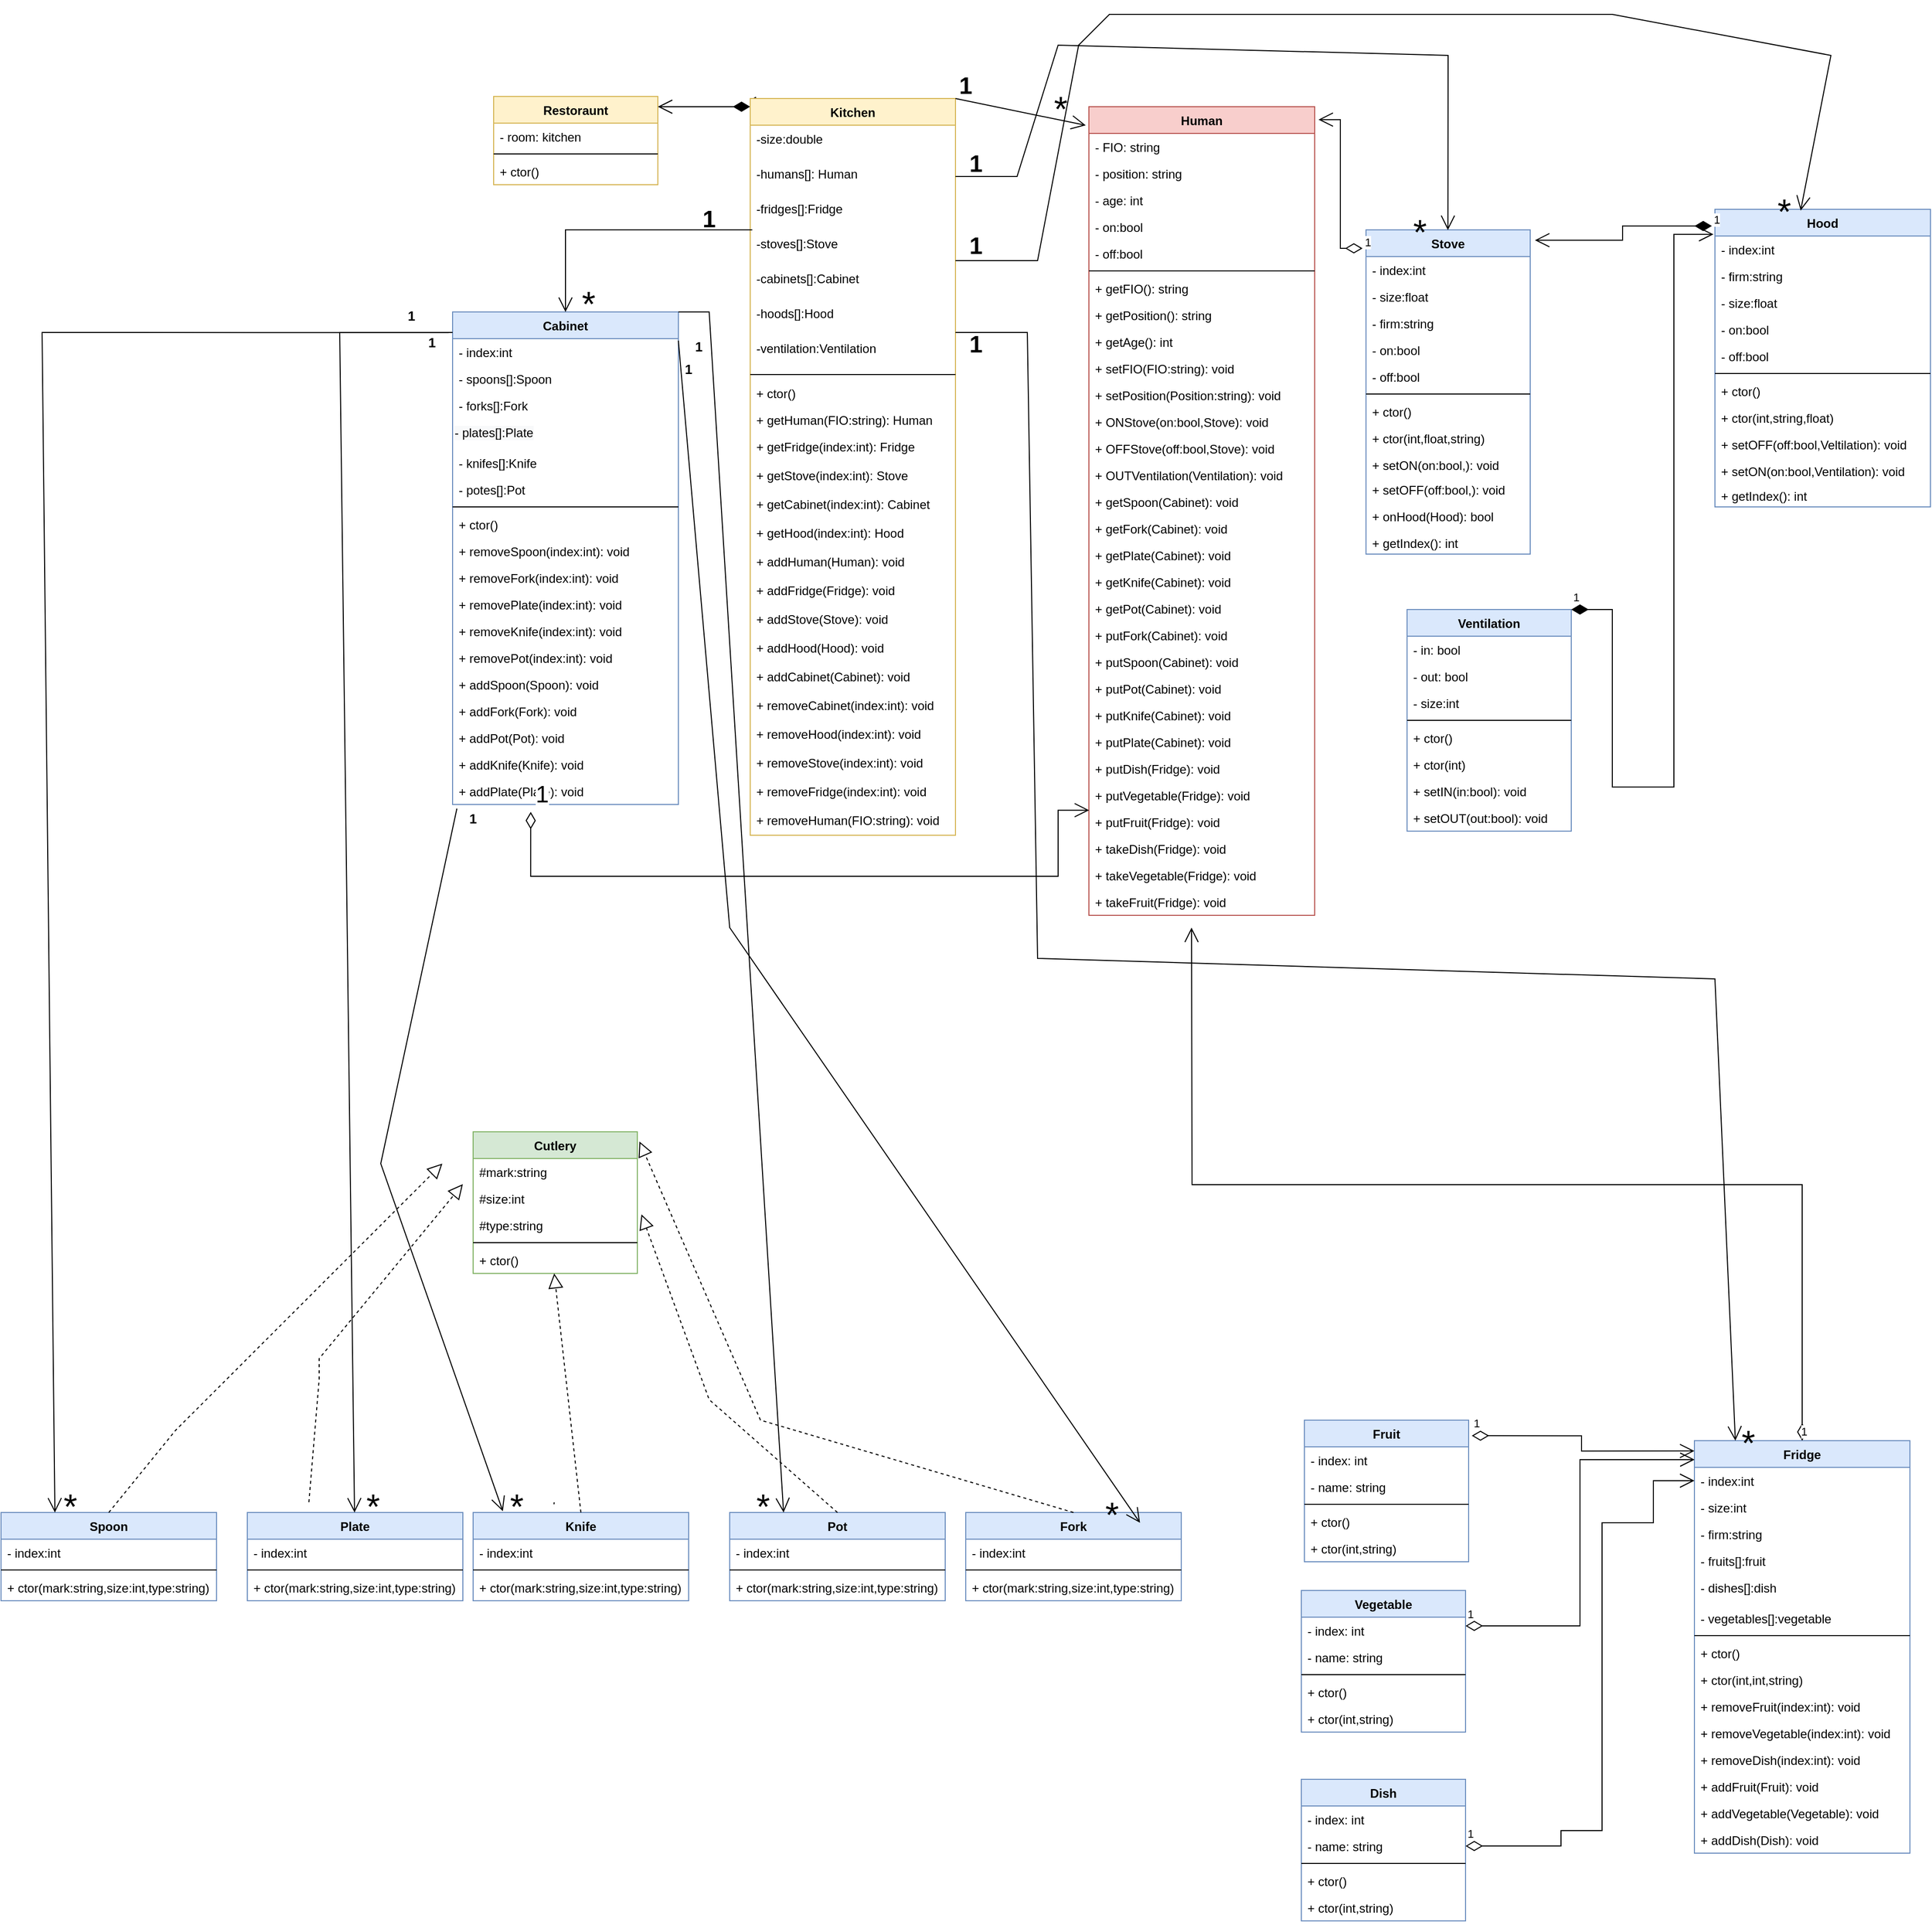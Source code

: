 <mxfile version="17.1.2" type="github"><diagram id="BumHemkZ6HByXW9d5_sp" name="Page-1"><mxGraphModel dx="2211" dy="761" grid="1" gridSize="10" guides="1" tooltips="1" connect="1" arrows="1" fold="1" page="1" pageScale="1" pageWidth="827" pageHeight="1169" math="0" shadow="0"><root><mxCell id="0"/><mxCell id="1" parent="0"/><mxCell id="ABhtGvw9oX51nyrj3_AX-1" value="Restoraunt" style="swimlane;fontStyle=1;align=center;verticalAlign=top;childLayout=stackLayout;horizontal=1;startSize=26;horizontalStack=0;resizeParent=1;resizeParentMax=0;resizeLast=0;collapsible=1;marginBottom=0;fillColor=#fff2cc;strokeColor=#d6b656;" parent="1" vertex="1"><mxGeometry x="40" y="160" width="160" height="86" as="geometry"/></mxCell><mxCell id="ABhtGvw9oX51nyrj3_AX-2" value="- room: kitchen" style="text;strokeColor=none;fillColor=none;align=left;verticalAlign=top;spacingLeft=4;spacingRight=4;overflow=hidden;rotatable=0;points=[[0,0.5],[1,0.5]];portConstraint=eastwest;" parent="ABhtGvw9oX51nyrj3_AX-1" vertex="1"><mxGeometry y="26" width="160" height="26" as="geometry"/></mxCell><mxCell id="ABhtGvw9oX51nyrj3_AX-3" value="" style="line;strokeWidth=1;fillColor=none;align=left;verticalAlign=middle;spacingTop=-1;spacingLeft=3;spacingRight=3;rotatable=0;labelPosition=right;points=[];portConstraint=eastwest;" parent="ABhtGvw9oX51nyrj3_AX-1" vertex="1"><mxGeometry y="52" width="160" height="8" as="geometry"/></mxCell><mxCell id="ABhtGvw9oX51nyrj3_AX-4" value="+ ctor()" style="text;strokeColor=none;fillColor=none;align=left;verticalAlign=top;spacingLeft=4;spacingRight=4;overflow=hidden;rotatable=0;points=[[0,0.5],[1,0.5]];portConstraint=eastwest;" parent="ABhtGvw9oX51nyrj3_AX-1" vertex="1"><mxGeometry y="60" width="160" height="26" as="geometry"/></mxCell><mxCell id="ABhtGvw9oX51nyrj3_AX-5" value="1" style="endArrow=open;html=1;endSize=12;startArrow=diamondThin;startSize=14;startFill=1;edgeStyle=orthogonalEdgeStyle;align=left;verticalAlign=bottom;rounded=0;" parent="1" edge="1"><mxGeometry x="-1" y="3" relative="1" as="geometry"><mxPoint x="290" y="170" as="sourcePoint"/><mxPoint x="200" y="170" as="targetPoint"/></mxGeometry></mxCell><mxCell id="ABhtGvw9oX51nyrj3_AX-6" value="Kitchen" style="swimlane;fontStyle=1;align=center;verticalAlign=top;childLayout=stackLayout;horizontal=1;startSize=26;horizontalStack=0;resizeParent=1;resizeParentMax=0;resizeLast=0;collapsible=1;marginBottom=0;fillColor=#fff2cc;strokeColor=#d6b656;" parent="1" vertex="1"><mxGeometry x="290" y="162" width="200" height="718" as="geometry"/></mxCell><mxCell id="ABhtGvw9oX51nyrj3_AX-7" value="-size:double" style="text;align=left;verticalAlign=top;spacingLeft=4;spacingRight=4;overflow=hidden;rotatable=0;points=[[0,0.5],[1,0.5]];portConstraint=eastwest;fillColor=none;strokeColor=none;" parent="ABhtGvw9oX51nyrj3_AX-6" vertex="1"><mxGeometry y="26" width="200" height="34" as="geometry"/></mxCell><mxCell id="ABhtGvw9oX51nyrj3_AX-15" value="-humans[]: Human" style="text;strokeColor=none;fillColor=none;align=left;verticalAlign=top;spacingLeft=4;spacingRight=4;overflow=hidden;rotatable=0;points=[[0,0.5],[1,0.5]];portConstraint=eastwest;" parent="ABhtGvw9oX51nyrj3_AX-6" vertex="1"><mxGeometry y="60" width="200" height="34" as="geometry"/></mxCell><mxCell id="ABhtGvw9oX51nyrj3_AX-17" value="-fridges[]:Fridge" style="text;strokeColor=none;fillColor=none;align=left;verticalAlign=top;spacingLeft=4;spacingRight=4;overflow=hidden;rotatable=0;points=[[0,0.5],[1,0.5]];portConstraint=eastwest;" parent="ABhtGvw9oX51nyrj3_AX-6" vertex="1"><mxGeometry y="94" width="200" height="34" as="geometry"/></mxCell><mxCell id="ABhtGvw9oX51nyrj3_AX-19" value="-stoves[]:Stove" style="text;strokeColor=none;fillColor=none;align=left;verticalAlign=top;spacingLeft=4;spacingRight=4;overflow=hidden;rotatable=0;points=[[0,0.5],[1,0.5]];portConstraint=eastwest;" parent="ABhtGvw9oX51nyrj3_AX-6" vertex="1"><mxGeometry y="128" width="200" height="34" as="geometry"/></mxCell><mxCell id="ABhtGvw9oX51nyrj3_AX-20" value="-cabinets[]:Cabinet" style="text;strokeColor=none;fillColor=none;align=left;verticalAlign=top;spacingLeft=4;spacingRight=4;overflow=hidden;rotatable=0;points=[[0,0.5],[1,0.5]];portConstraint=eastwest;" parent="ABhtGvw9oX51nyrj3_AX-6" vertex="1"><mxGeometry y="162" width="200" height="34" as="geometry"/></mxCell><mxCell id="KKbM47kGDQVjw3-QMWVs-36" value="-hoods[]:Hood" style="text;strokeColor=none;fillColor=none;align=left;verticalAlign=top;spacingLeft=4;spacingRight=4;overflow=hidden;rotatable=0;points=[[0,0.5],[1,0.5]];portConstraint=eastwest;" vertex="1" parent="ABhtGvw9oX51nyrj3_AX-6"><mxGeometry y="196" width="200" height="34" as="geometry"/></mxCell><mxCell id="ABhtGvw9oX51nyrj3_AX-21" value="-ventilation:Ventilation" style="text;strokeColor=none;fillColor=none;align=left;verticalAlign=top;spacingLeft=4;spacingRight=4;overflow=hidden;rotatable=0;points=[[0,0.5],[1,0.5]];portConstraint=eastwest;" parent="ABhtGvw9oX51nyrj3_AX-6" vertex="1"><mxGeometry y="230" width="200" height="34" as="geometry"/></mxCell><mxCell id="ABhtGvw9oX51nyrj3_AX-8" value="" style="line;strokeWidth=1;fillColor=none;align=left;verticalAlign=middle;spacingTop=-1;spacingLeft=3;spacingRight=3;rotatable=0;labelPosition=right;points=[];portConstraint=eastwest;" parent="ABhtGvw9oX51nyrj3_AX-6" vertex="1"><mxGeometry y="264" width="200" height="10" as="geometry"/></mxCell><mxCell id="ABhtGvw9oX51nyrj3_AX-9" value="+ ctor()" style="text;strokeColor=none;fillColor=none;align=left;verticalAlign=top;spacingLeft=4;spacingRight=4;overflow=hidden;rotatable=0;points=[[0,0.5],[1,0.5]];portConstraint=eastwest;" parent="ABhtGvw9oX51nyrj3_AX-6" vertex="1"><mxGeometry y="274" width="200" height="26" as="geometry"/></mxCell><mxCell id="ABhtGvw9oX51nyrj3_AX-53" value="+ getHuman(FIO:string): Human" style="text;strokeColor=none;fillColor=none;align=left;verticalAlign=top;spacingLeft=4;spacingRight=4;overflow=hidden;rotatable=0;points=[[0,0.5],[1,0.5]];portConstraint=eastwest;" parent="ABhtGvw9oX51nyrj3_AX-6" vertex="1"><mxGeometry y="300" width="200" height="26" as="geometry"/></mxCell><mxCell id="ABhtGvw9oX51nyrj3_AX-14" value="+ getFridge(index:int): Fridge" style="text;strokeColor=none;fillColor=none;align=left;verticalAlign=top;spacingLeft=4;spacingRight=4;overflow=hidden;rotatable=0;points=[[0,0.5],[1,0.5]];portConstraint=eastwest;" parent="ABhtGvw9oX51nyrj3_AX-6" vertex="1"><mxGeometry y="326" width="200" height="28" as="geometry"/></mxCell><mxCell id="ABhtGvw9oX51nyrj3_AX-55" value="+ getStove(index:int): Stove" style="text;strokeColor=none;fillColor=none;align=left;verticalAlign=top;spacingLeft=4;spacingRight=4;overflow=hidden;rotatable=0;points=[[0,0.5],[1,0.5]];portConstraint=eastwest;" parent="ABhtGvw9oX51nyrj3_AX-6" vertex="1"><mxGeometry y="354" width="200" height="28" as="geometry"/></mxCell><mxCell id="ABhtGvw9oX51nyrj3_AX-54" value="+ getCabinet(index:int): Cabinet" style="text;strokeColor=none;fillColor=none;align=left;verticalAlign=top;spacingLeft=4;spacingRight=4;overflow=hidden;rotatable=0;points=[[0,0.5],[1,0.5]];portConstraint=eastwest;" parent="ABhtGvw9oX51nyrj3_AX-6" vertex="1"><mxGeometry y="382" width="200" height="28" as="geometry"/></mxCell><mxCell id="KKbM47kGDQVjw3-QMWVs-37" value="+ getHood(index:int): Hood" style="text;strokeColor=none;fillColor=none;align=left;verticalAlign=top;spacingLeft=4;spacingRight=4;overflow=hidden;rotatable=0;points=[[0,0.5],[1,0.5]];portConstraint=eastwest;" vertex="1" parent="ABhtGvw9oX51nyrj3_AX-6"><mxGeometry y="410" width="200" height="28" as="geometry"/></mxCell><mxCell id="ABhtGvw9oX51nyrj3_AX-57" value="+ addHuman(Human): void" style="text;strokeColor=none;fillColor=none;align=left;verticalAlign=top;spacingLeft=4;spacingRight=4;overflow=hidden;rotatable=0;points=[[0,0.5],[1,0.5]];portConstraint=eastwest;" parent="ABhtGvw9oX51nyrj3_AX-6" vertex="1"><mxGeometry y="438" width="200" height="28" as="geometry"/></mxCell><mxCell id="ABhtGvw9oX51nyrj3_AX-61" value="+ addFridge(Fridge): void" style="text;strokeColor=none;fillColor=none;align=left;verticalAlign=top;spacingLeft=4;spacingRight=4;overflow=hidden;rotatable=0;points=[[0,0.5],[1,0.5]];portConstraint=eastwest;" parent="ABhtGvw9oX51nyrj3_AX-6" vertex="1"><mxGeometry y="466" width="200" height="28" as="geometry"/></mxCell><mxCell id="ABhtGvw9oX51nyrj3_AX-62" value="+ addStove(Stove): void" style="text;strokeColor=none;fillColor=none;align=left;verticalAlign=top;spacingLeft=4;spacingRight=4;overflow=hidden;rotatable=0;points=[[0,0.5],[1,0.5]];portConstraint=eastwest;" parent="ABhtGvw9oX51nyrj3_AX-6" vertex="1"><mxGeometry y="494" width="200" height="28" as="geometry"/></mxCell><mxCell id="KKbM47kGDQVjw3-QMWVs-38" value="+ addHood(Hood): void" style="text;strokeColor=none;fillColor=none;align=left;verticalAlign=top;spacingLeft=4;spacingRight=4;overflow=hidden;rotatable=0;points=[[0,0.5],[1,0.5]];portConstraint=eastwest;" vertex="1" parent="ABhtGvw9oX51nyrj3_AX-6"><mxGeometry y="522" width="200" height="28" as="geometry"/></mxCell><mxCell id="ABhtGvw9oX51nyrj3_AX-56" value="+ addCabinet(Cabinet): void" style="text;strokeColor=none;fillColor=none;align=left;verticalAlign=top;spacingLeft=4;spacingRight=4;overflow=hidden;rotatable=0;points=[[0,0.5],[1,0.5]];portConstraint=eastwest;" parent="ABhtGvw9oX51nyrj3_AX-6" vertex="1"><mxGeometry y="550" width="200" height="28" as="geometry"/></mxCell><mxCell id="ABhtGvw9oX51nyrj3_AX-66" value="+ removeCabinet(index:int): void" style="text;strokeColor=none;fillColor=none;align=left;verticalAlign=top;spacingLeft=4;spacingRight=4;overflow=hidden;rotatable=0;points=[[0,0.5],[1,0.5]];portConstraint=eastwest;" parent="ABhtGvw9oX51nyrj3_AX-6" vertex="1"><mxGeometry y="578" width="200" height="28" as="geometry"/></mxCell><mxCell id="KKbM47kGDQVjw3-QMWVs-39" value="+ removeHood(index:int): void" style="text;strokeColor=none;fillColor=none;align=left;verticalAlign=top;spacingLeft=4;spacingRight=4;overflow=hidden;rotatable=0;points=[[0,0.5],[1,0.5]];portConstraint=eastwest;" vertex="1" parent="ABhtGvw9oX51nyrj3_AX-6"><mxGeometry y="606" width="200" height="28" as="geometry"/></mxCell><mxCell id="ABhtGvw9oX51nyrj3_AX-65" value="+ removeStove(index:int): void" style="text;strokeColor=none;fillColor=none;align=left;verticalAlign=top;spacingLeft=4;spacingRight=4;overflow=hidden;rotatable=0;points=[[0,0.5],[1,0.5]];portConstraint=eastwest;" parent="ABhtGvw9oX51nyrj3_AX-6" vertex="1"><mxGeometry y="634" width="200" height="28" as="geometry"/></mxCell><mxCell id="ABhtGvw9oX51nyrj3_AX-64" value="+ removeFridge(index:int): void" style="text;strokeColor=none;fillColor=none;align=left;verticalAlign=top;spacingLeft=4;spacingRight=4;overflow=hidden;rotatable=0;points=[[0,0.5],[1,0.5]];portConstraint=eastwest;" parent="ABhtGvw9oX51nyrj3_AX-6" vertex="1"><mxGeometry y="662" width="200" height="28" as="geometry"/></mxCell><mxCell id="ABhtGvw9oX51nyrj3_AX-63" value="+ removeHuman(FIO:string): void" style="text;strokeColor=none;fillColor=none;align=left;verticalAlign=top;spacingLeft=4;spacingRight=4;overflow=hidden;rotatable=0;points=[[0,0.5],[1,0.5]];portConstraint=eastwest;" parent="ABhtGvw9oX51nyrj3_AX-6" vertex="1"><mxGeometry y="690" width="200" height="28" as="geometry"/></mxCell><mxCell id="ABhtGvw9oX51nyrj3_AX-22" value="Human" style="swimlane;fontStyle=1;align=center;verticalAlign=top;childLayout=stackLayout;horizontal=1;startSize=26;horizontalStack=0;resizeParent=1;resizeParentMax=0;resizeLast=0;collapsible=1;marginBottom=0;strokeColor=#b85450;fillColor=#f8cecc;" parent="1" vertex="1"><mxGeometry x="620" y="170" width="220" height="788" as="geometry"/></mxCell><mxCell id="ABhtGvw9oX51nyrj3_AX-23" value="- FIO: string" style="text;strokeColor=none;fillColor=none;align=left;verticalAlign=top;spacingLeft=4;spacingRight=4;overflow=hidden;rotatable=0;points=[[0,0.5],[1,0.5]];portConstraint=eastwest;" parent="ABhtGvw9oX51nyrj3_AX-22" vertex="1"><mxGeometry y="26" width="220" height="26" as="geometry"/></mxCell><mxCell id="ABhtGvw9oX51nyrj3_AX-51" value="- position: string" style="text;strokeColor=none;fillColor=none;align=left;verticalAlign=top;spacingLeft=4;spacingRight=4;overflow=hidden;rotatable=0;points=[[0,0.5],[1,0.5]];portConstraint=eastwest;" parent="ABhtGvw9oX51nyrj3_AX-22" vertex="1"><mxGeometry y="52" width="220" height="26" as="geometry"/></mxCell><mxCell id="ABhtGvw9oX51nyrj3_AX-70" value="- age: int" style="text;strokeColor=none;fillColor=none;align=left;verticalAlign=top;spacingLeft=4;spacingRight=4;overflow=hidden;rotatable=0;points=[[0,0.5],[1,0.5]];portConstraint=eastwest;" parent="ABhtGvw9oX51nyrj3_AX-22" vertex="1"><mxGeometry y="78" width="220" height="26" as="geometry"/></mxCell><mxCell id="ABhtGvw9oX51nyrj3_AX-69" value="- on:bool" style="text;strokeColor=none;fillColor=none;align=left;verticalAlign=top;spacingLeft=4;spacingRight=4;overflow=hidden;rotatable=0;points=[[0,0.5],[1,0.5]];portConstraint=eastwest;" parent="ABhtGvw9oX51nyrj3_AX-22" vertex="1"><mxGeometry y="104" width="220" height="26" as="geometry"/></mxCell><mxCell id="ABhtGvw9oX51nyrj3_AX-52" value="- off:bool" style="text;strokeColor=none;fillColor=none;align=left;verticalAlign=top;spacingLeft=4;spacingRight=4;overflow=hidden;rotatable=0;points=[[0,0.5],[1,0.5]];portConstraint=eastwest;" parent="ABhtGvw9oX51nyrj3_AX-22" vertex="1"><mxGeometry y="130" width="220" height="26" as="geometry"/></mxCell><mxCell id="ABhtGvw9oX51nyrj3_AX-24" value="" style="line;strokeWidth=1;fillColor=none;align=left;verticalAlign=middle;spacingTop=-1;spacingLeft=3;spacingRight=3;rotatable=0;labelPosition=right;points=[];portConstraint=eastwest;" parent="ABhtGvw9oX51nyrj3_AX-22" vertex="1"><mxGeometry y="156" width="220" height="8" as="geometry"/></mxCell><mxCell id="ABhtGvw9oX51nyrj3_AX-67" value="+ getFIO(): string" style="text;strokeColor=none;fillColor=none;align=left;verticalAlign=top;spacingLeft=4;spacingRight=4;overflow=hidden;rotatable=0;points=[[0,0.5],[1,0.5]];portConstraint=eastwest;" parent="ABhtGvw9oX51nyrj3_AX-22" vertex="1"><mxGeometry y="164" width="220" height="26" as="geometry"/></mxCell><mxCell id="ABhtGvw9oX51nyrj3_AX-68" value="+ getPosition(): string" style="text;strokeColor=none;fillColor=none;align=left;verticalAlign=top;spacingLeft=4;spacingRight=4;overflow=hidden;rotatable=0;points=[[0,0.5],[1,0.5]];portConstraint=eastwest;" parent="ABhtGvw9oX51nyrj3_AX-22" vertex="1"><mxGeometry y="190" width="220" height="26" as="geometry"/></mxCell><mxCell id="ABhtGvw9oX51nyrj3_AX-25" value="+ getAge(): int" style="text;strokeColor=none;fillColor=none;align=left;verticalAlign=top;spacingLeft=4;spacingRight=4;overflow=hidden;rotatable=0;points=[[0,0.5],[1,0.5]];portConstraint=eastwest;" parent="ABhtGvw9oX51nyrj3_AX-22" vertex="1"><mxGeometry y="216" width="220" height="26" as="geometry"/></mxCell><mxCell id="ABhtGvw9oX51nyrj3_AX-71" value="+ setFIO(FIO:string): void" style="text;strokeColor=none;fillColor=none;align=left;verticalAlign=top;spacingLeft=4;spacingRight=4;overflow=hidden;rotatable=0;points=[[0,0.5],[1,0.5]];portConstraint=eastwest;" parent="ABhtGvw9oX51nyrj3_AX-22" vertex="1"><mxGeometry y="242" width="220" height="26" as="geometry"/></mxCell><mxCell id="ABhtGvw9oX51nyrj3_AX-72" value="+ setPosition(Position:string): void" style="text;strokeColor=none;fillColor=none;align=left;verticalAlign=top;spacingLeft=4;spacingRight=4;overflow=hidden;rotatable=0;points=[[0,0.5],[1,0.5]];portConstraint=eastwest;" parent="ABhtGvw9oX51nyrj3_AX-22" vertex="1"><mxGeometry y="268" width="220" height="26" as="geometry"/></mxCell><mxCell id="ABhtGvw9oX51nyrj3_AX-73" value="+ ONStove(on:bool,Stove): void" style="text;strokeColor=none;fillColor=none;align=left;verticalAlign=top;spacingLeft=4;spacingRight=4;overflow=hidden;rotatable=0;points=[[0,0.5],[1,0.5]];portConstraint=eastwest;" parent="ABhtGvw9oX51nyrj3_AX-22" vertex="1"><mxGeometry y="294" width="220" height="26" as="geometry"/></mxCell><mxCell id="ABhtGvw9oX51nyrj3_AX-74" value="+ OFFStove(off:bool,Stove): void" style="text;strokeColor=none;fillColor=none;align=left;verticalAlign=top;spacingLeft=4;spacingRight=4;overflow=hidden;rotatable=0;points=[[0,0.5],[1,0.5]];portConstraint=eastwest;" parent="ABhtGvw9oX51nyrj3_AX-22" vertex="1"><mxGeometry y="320" width="220" height="26" as="geometry"/></mxCell><mxCell id="ABhtGvw9oX51nyrj3_AX-99" value="+ OUTVentilation(Ventilation): void" style="text;strokeColor=none;fillColor=none;align=left;verticalAlign=top;spacingLeft=4;spacingRight=4;overflow=hidden;rotatable=0;points=[[0,0.5],[1,0.5]];portConstraint=eastwest;" parent="ABhtGvw9oX51nyrj3_AX-22" vertex="1"><mxGeometry y="346" width="220" height="26" as="geometry"/></mxCell><mxCell id="ABhtGvw9oX51nyrj3_AX-131" value="+ getSpoon(Cabinet): void" style="text;strokeColor=none;fillColor=none;align=left;verticalAlign=top;spacingLeft=4;spacingRight=4;overflow=hidden;rotatable=0;points=[[0,0.5],[1,0.5]];portConstraint=eastwest;" parent="ABhtGvw9oX51nyrj3_AX-22" vertex="1"><mxGeometry y="372" width="220" height="26" as="geometry"/></mxCell><mxCell id="ABhtGvw9oX51nyrj3_AX-132" value="+ getFork(Cabinet): void" style="text;strokeColor=none;fillColor=none;align=left;verticalAlign=top;spacingLeft=4;spacingRight=4;overflow=hidden;rotatable=0;points=[[0,0.5],[1,0.5]];portConstraint=eastwest;" parent="ABhtGvw9oX51nyrj3_AX-22" vertex="1"><mxGeometry y="398" width="220" height="26" as="geometry"/></mxCell><mxCell id="ABhtGvw9oX51nyrj3_AX-140" value="+ getPlate(Cabinet): void" style="text;strokeColor=none;fillColor=none;align=left;verticalAlign=top;spacingLeft=4;spacingRight=4;overflow=hidden;rotatable=0;points=[[0,0.5],[1,0.5]];portConstraint=eastwest;" parent="ABhtGvw9oX51nyrj3_AX-22" vertex="1"><mxGeometry y="424" width="220" height="26" as="geometry"/></mxCell><mxCell id="ABhtGvw9oX51nyrj3_AX-139" value="+ getKnife(Cabinet): void" style="text;strokeColor=none;fillColor=none;align=left;verticalAlign=top;spacingLeft=4;spacingRight=4;overflow=hidden;rotatable=0;points=[[0,0.5],[1,0.5]];portConstraint=eastwest;" parent="ABhtGvw9oX51nyrj3_AX-22" vertex="1"><mxGeometry y="450" width="220" height="26" as="geometry"/></mxCell><mxCell id="ABhtGvw9oX51nyrj3_AX-138" value="+ getPot(Cabinet): void" style="text;strokeColor=none;fillColor=none;align=left;verticalAlign=top;spacingLeft=4;spacingRight=4;overflow=hidden;rotatable=0;points=[[0,0.5],[1,0.5]];portConstraint=eastwest;" parent="ABhtGvw9oX51nyrj3_AX-22" vertex="1"><mxGeometry y="476" width="220" height="26" as="geometry"/></mxCell><mxCell id="ABhtGvw9oX51nyrj3_AX-137" value="+ putFork(Cabinet): void" style="text;strokeColor=none;fillColor=none;align=left;verticalAlign=top;spacingLeft=4;spacingRight=4;overflow=hidden;rotatable=0;points=[[0,0.5],[1,0.5]];portConstraint=eastwest;" parent="ABhtGvw9oX51nyrj3_AX-22" vertex="1"><mxGeometry y="502" width="220" height="26" as="geometry"/></mxCell><mxCell id="ABhtGvw9oX51nyrj3_AX-136" value="+ putSpoon(Cabinet): void" style="text;strokeColor=none;fillColor=none;align=left;verticalAlign=top;spacingLeft=4;spacingRight=4;overflow=hidden;rotatable=0;points=[[0,0.5],[1,0.5]];portConstraint=eastwest;" parent="ABhtGvw9oX51nyrj3_AX-22" vertex="1"><mxGeometry y="528" width="220" height="26" as="geometry"/></mxCell><mxCell id="ABhtGvw9oX51nyrj3_AX-135" value="+ putPot(Cabinet): void" style="text;strokeColor=none;fillColor=none;align=left;verticalAlign=top;spacingLeft=4;spacingRight=4;overflow=hidden;rotatable=0;points=[[0,0.5],[1,0.5]];portConstraint=eastwest;" parent="ABhtGvw9oX51nyrj3_AX-22" vertex="1"><mxGeometry y="554" width="220" height="26" as="geometry"/></mxCell><mxCell id="ABhtGvw9oX51nyrj3_AX-134" value="+ putKnife(Cabinet): void" style="text;strokeColor=none;fillColor=none;align=left;verticalAlign=top;spacingLeft=4;spacingRight=4;overflow=hidden;rotatable=0;points=[[0,0.5],[1,0.5]];portConstraint=eastwest;" parent="ABhtGvw9oX51nyrj3_AX-22" vertex="1"><mxGeometry y="580" width="220" height="26" as="geometry"/></mxCell><mxCell id="ABhtGvw9oX51nyrj3_AX-133" value="+ putPlate(Cabinet): void" style="text;strokeColor=none;fillColor=none;align=left;verticalAlign=top;spacingLeft=4;spacingRight=4;overflow=hidden;rotatable=0;points=[[0,0.5],[1,0.5]];portConstraint=eastwest;" parent="ABhtGvw9oX51nyrj3_AX-22" vertex="1"><mxGeometry y="606" width="220" height="26" as="geometry"/></mxCell><mxCell id="ABhtGvw9oX51nyrj3_AX-212" value="+ putDish(Fridge): void" style="text;strokeColor=none;fillColor=none;align=left;verticalAlign=top;spacingLeft=4;spacingRight=4;overflow=hidden;rotatable=0;points=[[0,0.5],[1,0.5]];portConstraint=eastwest;" parent="ABhtGvw9oX51nyrj3_AX-22" vertex="1"><mxGeometry y="632" width="220" height="26" as="geometry"/></mxCell><mxCell id="ABhtGvw9oX51nyrj3_AX-211" value="+ putVegetable(Fridge): void" style="text;strokeColor=none;fillColor=none;align=left;verticalAlign=top;spacingLeft=4;spacingRight=4;overflow=hidden;rotatable=0;points=[[0,0.5],[1,0.5]];portConstraint=eastwest;" parent="ABhtGvw9oX51nyrj3_AX-22" vertex="1"><mxGeometry y="658" width="220" height="26" as="geometry"/></mxCell><mxCell id="ABhtGvw9oX51nyrj3_AX-210" value="+ putFruit(Fridge): void" style="text;strokeColor=none;fillColor=none;align=left;verticalAlign=top;spacingLeft=4;spacingRight=4;overflow=hidden;rotatable=0;points=[[0,0.5],[1,0.5]];portConstraint=eastwest;" parent="ABhtGvw9oX51nyrj3_AX-22" vertex="1"><mxGeometry y="684" width="220" height="26" as="geometry"/></mxCell><mxCell id="ABhtGvw9oX51nyrj3_AX-209" value="+ takeDish(Fridge): void" style="text;strokeColor=none;fillColor=none;align=left;verticalAlign=top;spacingLeft=4;spacingRight=4;overflow=hidden;rotatable=0;points=[[0,0.5],[1,0.5]];portConstraint=eastwest;" parent="ABhtGvw9oX51nyrj3_AX-22" vertex="1"><mxGeometry y="710" width="220" height="26" as="geometry"/></mxCell><mxCell id="ABhtGvw9oX51nyrj3_AX-208" value="+ takeVegetable(Fridge): void" style="text;strokeColor=none;fillColor=none;align=left;verticalAlign=top;spacingLeft=4;spacingRight=4;overflow=hidden;rotatable=0;points=[[0,0.5],[1,0.5]];portConstraint=eastwest;" parent="ABhtGvw9oX51nyrj3_AX-22" vertex="1"><mxGeometry y="736" width="220" height="26" as="geometry"/></mxCell><mxCell id="ABhtGvw9oX51nyrj3_AX-207" value="+ takeFruit(Fridge): void" style="text;strokeColor=none;fillColor=none;align=left;verticalAlign=top;spacingLeft=4;spacingRight=4;overflow=hidden;rotatable=0;points=[[0,0.5],[1,0.5]];portConstraint=eastwest;" parent="ABhtGvw9oX51nyrj3_AX-22" vertex="1"><mxGeometry y="762" width="220" height="26" as="geometry"/></mxCell><mxCell id="ABhtGvw9oX51nyrj3_AX-26" value="Fridge" style="swimlane;fontStyle=1;align=center;verticalAlign=top;childLayout=stackLayout;horizontal=1;startSize=26;horizontalStack=0;resizeParent=1;resizeParentMax=0;resizeLast=0;collapsible=1;marginBottom=0;strokeColor=#6c8ebf;fillColor=#dae8fc;" parent="1" vertex="1"><mxGeometry x="1210" y="1470" width="210" height="402" as="geometry"/></mxCell><mxCell id="ABhtGvw9oX51nyrj3_AX-27" value="- index:int" style="text;strokeColor=none;fillColor=none;align=left;verticalAlign=top;spacingLeft=4;spacingRight=4;overflow=hidden;rotatable=0;points=[[0,0.5],[1,0.5]];portConstraint=eastwest;" parent="ABhtGvw9oX51nyrj3_AX-26" vertex="1"><mxGeometry y="26" width="210" height="26" as="geometry"/></mxCell><mxCell id="ABhtGvw9oX51nyrj3_AX-180" value="- size:int" style="text;strokeColor=none;fillColor=none;align=left;verticalAlign=top;spacingLeft=4;spacingRight=4;overflow=hidden;rotatable=0;points=[[0,0.5],[1,0.5]];portConstraint=eastwest;" parent="ABhtGvw9oX51nyrj3_AX-26" vertex="1"><mxGeometry y="52" width="210" height="26" as="geometry"/></mxCell><mxCell id="ABhtGvw9oX51nyrj3_AX-179" value="- firm:string" style="text;strokeColor=none;fillColor=none;align=left;verticalAlign=top;spacingLeft=4;spacingRight=4;overflow=hidden;rotatable=0;points=[[0,0.5],[1,0.5]];portConstraint=eastwest;" parent="ABhtGvw9oX51nyrj3_AX-26" vertex="1"><mxGeometry y="78" width="210" height="26" as="geometry"/></mxCell><mxCell id="ABhtGvw9oX51nyrj3_AX-176" value="- fruits[]:fruit" style="text;strokeColor=none;fillColor=none;align=left;verticalAlign=top;spacingLeft=4;spacingRight=4;overflow=hidden;rotatable=0;points=[[0,0.5],[1,0.5]];portConstraint=eastwest;" parent="ABhtGvw9oX51nyrj3_AX-26" vertex="1"><mxGeometry y="104" width="210" height="26" as="geometry"/></mxCell><mxCell id="ABhtGvw9oX51nyrj3_AX-178" value="- dishes[]:dish" style="text;strokeColor=none;fillColor=none;align=left;verticalAlign=top;spacingLeft=4;spacingRight=4;overflow=hidden;rotatable=0;points=[[0,0.5],[1,0.5]];portConstraint=eastwest;" parent="ABhtGvw9oX51nyrj3_AX-26" vertex="1"><mxGeometry y="130" width="210" height="30" as="geometry"/></mxCell><mxCell id="ABhtGvw9oX51nyrj3_AX-177" value="- vegetables[]:vegetable" style="text;strokeColor=none;fillColor=none;align=left;verticalAlign=top;spacingLeft=4;spacingRight=4;overflow=hidden;rotatable=0;points=[[0,0.5],[1,0.5]];portConstraint=eastwest;" parent="ABhtGvw9oX51nyrj3_AX-26" vertex="1"><mxGeometry y="160" width="210" height="26" as="geometry"/></mxCell><mxCell id="ABhtGvw9oX51nyrj3_AX-28" value="" style="line;strokeWidth=1;fillColor=none;align=left;verticalAlign=middle;spacingTop=-1;spacingLeft=3;spacingRight=3;rotatable=0;labelPosition=right;points=[];portConstraint=eastwest;" parent="ABhtGvw9oX51nyrj3_AX-26" vertex="1"><mxGeometry y="186" width="210" height="8" as="geometry"/></mxCell><mxCell id="ABhtGvw9oX51nyrj3_AX-29" value="+ ctor()" style="text;strokeColor=none;fillColor=none;align=left;verticalAlign=top;spacingLeft=4;spacingRight=4;overflow=hidden;rotatable=0;points=[[0,0.5],[1,0.5]];portConstraint=eastwest;" parent="ABhtGvw9oX51nyrj3_AX-26" vertex="1"><mxGeometry y="194" width="210" height="26" as="geometry"/></mxCell><mxCell id="ABhtGvw9oX51nyrj3_AX-184" value="+ ctor(int,int,string)" style="text;strokeColor=none;fillColor=none;align=left;verticalAlign=top;spacingLeft=4;spacingRight=4;overflow=hidden;rotatable=0;points=[[0,0.5],[1,0.5]];portConstraint=eastwest;" parent="ABhtGvw9oX51nyrj3_AX-26" vertex="1"><mxGeometry y="220" width="210" height="26" as="geometry"/></mxCell><mxCell id="ABhtGvw9oX51nyrj3_AX-181" value="+ removeFruit(index:int): void" style="text;strokeColor=none;fillColor=none;align=left;verticalAlign=top;spacingLeft=4;spacingRight=4;overflow=hidden;rotatable=0;points=[[0,0.5],[1,0.5]];portConstraint=eastwest;" parent="ABhtGvw9oX51nyrj3_AX-26" vertex="1"><mxGeometry y="246" width="210" height="26" as="geometry"/></mxCell><mxCell id="ABhtGvw9oX51nyrj3_AX-182" value="+ removeVegetable(index:int): void" style="text;strokeColor=none;fillColor=none;align=left;verticalAlign=top;spacingLeft=4;spacingRight=4;overflow=hidden;rotatable=0;points=[[0,0.5],[1,0.5]];portConstraint=eastwest;" parent="ABhtGvw9oX51nyrj3_AX-26" vertex="1"><mxGeometry y="272" width="210" height="26" as="geometry"/></mxCell><mxCell id="ABhtGvw9oX51nyrj3_AX-183" value="+ removeDish(index:int): void" style="text;strokeColor=none;fillColor=none;align=left;verticalAlign=top;spacingLeft=4;spacingRight=4;overflow=hidden;rotatable=0;points=[[0,0.5],[1,0.5]];portConstraint=eastwest;" parent="ABhtGvw9oX51nyrj3_AX-26" vertex="1"><mxGeometry y="298" width="210" height="26" as="geometry"/></mxCell><mxCell id="ABhtGvw9oX51nyrj3_AX-203" value="+ addFruit(Fruit): void" style="text;strokeColor=none;fillColor=none;align=left;verticalAlign=top;spacingLeft=4;spacingRight=4;overflow=hidden;rotatable=0;points=[[0,0.5],[1,0.5]];portConstraint=eastwest;" parent="ABhtGvw9oX51nyrj3_AX-26" vertex="1"><mxGeometry y="324" width="210" height="26" as="geometry"/></mxCell><mxCell id="ABhtGvw9oX51nyrj3_AX-204" value="+ addVegetable(Vegetable): void" style="text;strokeColor=none;fillColor=none;align=left;verticalAlign=top;spacingLeft=4;spacingRight=4;overflow=hidden;rotatable=0;points=[[0,0.5],[1,0.5]];portConstraint=eastwest;" parent="ABhtGvw9oX51nyrj3_AX-26" vertex="1"><mxGeometry y="350" width="210" height="26" as="geometry"/></mxCell><mxCell id="ABhtGvw9oX51nyrj3_AX-205" value="+ addDish(Dish): void" style="text;strokeColor=none;fillColor=none;align=left;verticalAlign=top;spacingLeft=4;spacingRight=4;overflow=hidden;rotatable=0;points=[[0,0.5],[1,0.5]];portConstraint=eastwest;" parent="ABhtGvw9oX51nyrj3_AX-26" vertex="1"><mxGeometry y="376" width="210" height="26" as="geometry"/></mxCell><mxCell id="ABhtGvw9oX51nyrj3_AX-30" value="Stove" style="swimlane;fontStyle=1;align=center;verticalAlign=top;childLayout=stackLayout;horizontal=1;startSize=26;horizontalStack=0;resizeParent=1;resizeParentMax=0;resizeLast=0;collapsible=1;marginBottom=0;strokeColor=#6c8ebf;fillColor=#dae8fc;" parent="1" vertex="1"><mxGeometry x="890" y="290" width="160" height="316" as="geometry"/></mxCell><mxCell id="ABhtGvw9oX51nyrj3_AX-77" value="- index:int" style="text;strokeColor=none;fillColor=none;align=left;verticalAlign=top;spacingLeft=4;spacingRight=4;overflow=hidden;rotatable=0;points=[[0,0.5],[1,0.5]];portConstraint=eastwest;" parent="ABhtGvw9oX51nyrj3_AX-30" vertex="1"><mxGeometry y="26" width="160" height="26" as="geometry"/></mxCell><mxCell id="ABhtGvw9oX51nyrj3_AX-84" value="- size:float" style="text;strokeColor=none;fillColor=none;align=left;verticalAlign=top;spacingLeft=4;spacingRight=4;overflow=hidden;rotatable=0;points=[[0,0.5],[1,0.5]];portConstraint=eastwest;" parent="ABhtGvw9oX51nyrj3_AX-30" vertex="1"><mxGeometry y="52" width="160" height="26" as="geometry"/></mxCell><mxCell id="ABhtGvw9oX51nyrj3_AX-83" value="- firm:string" style="text;strokeColor=none;fillColor=none;align=left;verticalAlign=top;spacingLeft=4;spacingRight=4;overflow=hidden;rotatable=0;points=[[0,0.5],[1,0.5]];portConstraint=eastwest;" parent="ABhtGvw9oX51nyrj3_AX-30" vertex="1"><mxGeometry y="78" width="160" height="26" as="geometry"/></mxCell><mxCell id="ABhtGvw9oX51nyrj3_AX-78" value="- on:bool" style="text;strokeColor=none;fillColor=none;align=left;verticalAlign=top;spacingLeft=4;spacingRight=4;overflow=hidden;rotatable=0;points=[[0,0.5],[1,0.5]];portConstraint=eastwest;" parent="ABhtGvw9oX51nyrj3_AX-30" vertex="1"><mxGeometry y="104" width="160" height="26" as="geometry"/></mxCell><mxCell id="ABhtGvw9oX51nyrj3_AX-31" value="- off:bool" style="text;strokeColor=none;fillColor=none;align=left;verticalAlign=top;spacingLeft=4;spacingRight=4;overflow=hidden;rotatable=0;points=[[0,0.5],[1,0.5]];portConstraint=eastwest;" parent="ABhtGvw9oX51nyrj3_AX-30" vertex="1"><mxGeometry y="130" width="160" height="26" as="geometry"/></mxCell><mxCell id="ABhtGvw9oX51nyrj3_AX-32" value="" style="line;strokeWidth=1;fillColor=none;align=left;verticalAlign=middle;spacingTop=-1;spacingLeft=3;spacingRight=3;rotatable=0;labelPosition=right;points=[];portConstraint=eastwest;" parent="ABhtGvw9oX51nyrj3_AX-30" vertex="1"><mxGeometry y="156" width="160" height="8" as="geometry"/></mxCell><mxCell id="ABhtGvw9oX51nyrj3_AX-79" value="+ ctor()" style="text;strokeColor=none;fillColor=none;align=left;verticalAlign=top;spacingLeft=4;spacingRight=4;overflow=hidden;rotatable=0;points=[[0,0.5],[1,0.5]];portConstraint=eastwest;" parent="ABhtGvw9oX51nyrj3_AX-30" vertex="1"><mxGeometry y="164" width="160" height="26" as="geometry"/></mxCell><mxCell id="ABhtGvw9oX51nyrj3_AX-85" value="+ ctor(int,float,string)" style="text;strokeColor=none;fillColor=none;align=left;verticalAlign=top;spacingLeft=4;spacingRight=4;overflow=hidden;rotatable=0;points=[[0,0.5],[1,0.5]];portConstraint=eastwest;" parent="ABhtGvw9oX51nyrj3_AX-30" vertex="1"><mxGeometry y="190" width="160" height="26" as="geometry"/></mxCell><mxCell id="ABhtGvw9oX51nyrj3_AX-80" value="+ setON(on:bool,): void" style="text;strokeColor=none;fillColor=none;align=left;verticalAlign=top;spacingLeft=4;spacingRight=4;overflow=hidden;rotatable=0;points=[[0,0.5],[1,0.5]];portConstraint=eastwest;" parent="ABhtGvw9oX51nyrj3_AX-30" vertex="1"><mxGeometry y="216" width="160" height="24" as="geometry"/></mxCell><mxCell id="ABhtGvw9oX51nyrj3_AX-81" value="+ setOFF(off:bool,): void" style="text;strokeColor=none;fillColor=none;align=left;verticalAlign=top;spacingLeft=4;spacingRight=4;overflow=hidden;rotatable=0;points=[[0,0.5],[1,0.5]];portConstraint=eastwest;" parent="ABhtGvw9oX51nyrj3_AX-30" vertex="1"><mxGeometry y="240" width="160" height="26" as="geometry"/></mxCell><mxCell id="ABhtGvw9oX51nyrj3_AX-82" value="+ onHood(Hood): bool" style="text;strokeColor=none;fillColor=none;align=left;verticalAlign=top;spacingLeft=4;spacingRight=4;overflow=hidden;rotatable=0;points=[[0,0.5],[1,0.5]];portConstraint=eastwest;" parent="ABhtGvw9oX51nyrj3_AX-30" vertex="1"><mxGeometry y="266" width="160" height="26" as="geometry"/></mxCell><mxCell id="ABhtGvw9oX51nyrj3_AX-94" value="+ getIndex(): int" style="text;strokeColor=none;fillColor=none;align=left;verticalAlign=top;spacingLeft=4;spacingRight=4;overflow=hidden;rotatable=0;points=[[0,0.5],[1,0.5]];portConstraint=eastwest;" parent="ABhtGvw9oX51nyrj3_AX-30" vertex="1"><mxGeometry y="292" width="160" height="24" as="geometry"/></mxCell><mxCell id="ABhtGvw9oX51nyrj3_AX-34" value="Cabinet" style="swimlane;fontStyle=1;align=center;verticalAlign=top;childLayout=stackLayout;horizontal=1;startSize=26;horizontalStack=0;resizeParent=1;resizeParentMax=0;resizeLast=0;collapsible=1;marginBottom=0;strokeColor=#6c8ebf;fillColor=#dae8fc;" parent="1" vertex="1"><mxGeometry y="370" width="220" height="480" as="geometry"/></mxCell><mxCell id="ABhtGvw9oX51nyrj3_AX-35" value="- index:int" style="text;strokeColor=none;fillColor=none;align=left;verticalAlign=top;spacingLeft=4;spacingRight=4;overflow=hidden;rotatable=0;points=[[0,0.5],[1,0.5]];portConstraint=eastwest;" parent="ABhtGvw9oX51nyrj3_AX-34" vertex="1"><mxGeometry y="26" width="220" height="26" as="geometry"/></mxCell><mxCell id="ABhtGvw9oX51nyrj3_AX-105" value="- spoons[]:Spoon" style="text;strokeColor=none;fillColor=none;align=left;verticalAlign=top;spacingLeft=4;spacingRight=4;overflow=hidden;rotatable=0;points=[[0,0.5],[1,0.5]];portConstraint=eastwest;" parent="ABhtGvw9oX51nyrj3_AX-34" vertex="1"><mxGeometry y="52" width="220" height="26" as="geometry"/></mxCell><mxCell id="ABhtGvw9oX51nyrj3_AX-106" value="- forks[]:Fork" style="text;strokeColor=none;fillColor=none;align=left;verticalAlign=top;spacingLeft=4;spacingRight=4;overflow=hidden;rotatable=0;points=[[0,0.5],[1,0.5]];portConstraint=eastwest;" parent="ABhtGvw9oX51nyrj3_AX-34" vertex="1"><mxGeometry y="78" width="220" height="26" as="geometry"/></mxCell><mxCell id="ABhtGvw9oX51nyrj3_AX-108" value="&lt;span style=&quot;color: rgb(0 , 0 , 0) ; font-family: &amp;#34;helvetica&amp;#34; ; font-size: 12px ; font-style: normal ; font-weight: 400 ; letter-spacing: normal ; text-align: left ; text-indent: 0px ; text-transform: none ; word-spacing: 0px ; background-color: rgb(248 , 249 , 250) ; display: inline ; float: none&quot;&gt;- plates[]:Plate&lt;/span&gt;" style="text;whiteSpace=wrap;html=1;" parent="ABhtGvw9oX51nyrj3_AX-34" vertex="1"><mxGeometry y="104" width="220" height="30" as="geometry"/></mxCell><mxCell id="ABhtGvw9oX51nyrj3_AX-107" value="- knifes[]:Knife" style="text;strokeColor=none;fillColor=none;align=left;verticalAlign=top;spacingLeft=4;spacingRight=4;overflow=hidden;rotatable=0;points=[[0,0.5],[1,0.5]];portConstraint=eastwest;" parent="ABhtGvw9oX51nyrj3_AX-34" vertex="1"><mxGeometry y="134" width="220" height="26" as="geometry"/></mxCell><mxCell id="ABhtGvw9oX51nyrj3_AX-109" value="- potes[]:Pot" style="text;strokeColor=none;fillColor=none;align=left;verticalAlign=top;spacingLeft=4;spacingRight=4;overflow=hidden;rotatable=0;points=[[0,0.5],[1,0.5]];portConstraint=eastwest;" parent="ABhtGvw9oX51nyrj3_AX-34" vertex="1"><mxGeometry y="160" width="220" height="26" as="geometry"/></mxCell><mxCell id="ABhtGvw9oX51nyrj3_AX-36" value="" style="line;strokeWidth=1;fillColor=none;align=left;verticalAlign=middle;spacingTop=-1;spacingLeft=3;spacingRight=3;rotatable=0;labelPosition=right;points=[];portConstraint=eastwest;" parent="ABhtGvw9oX51nyrj3_AX-34" vertex="1"><mxGeometry y="186" width="220" height="8" as="geometry"/></mxCell><mxCell id="ABhtGvw9oX51nyrj3_AX-119" value="+ ctor()" style="text;strokeColor=none;fillColor=none;align=left;verticalAlign=top;spacingLeft=4;spacingRight=4;overflow=hidden;rotatable=0;points=[[0,0.5],[1,0.5]];portConstraint=eastwest;" parent="ABhtGvw9oX51nyrj3_AX-34" vertex="1"><mxGeometry y="194" width="220" height="26" as="geometry"/></mxCell><mxCell id="ABhtGvw9oX51nyrj3_AX-37" value="+ removeSpoon(index:int): void" style="text;strokeColor=none;fillColor=none;align=left;verticalAlign=top;spacingLeft=4;spacingRight=4;overflow=hidden;rotatable=0;points=[[0,0.5],[1,0.5]];portConstraint=eastwest;" parent="ABhtGvw9oX51nyrj3_AX-34" vertex="1"><mxGeometry y="220" width="220" height="26" as="geometry"/></mxCell><mxCell id="ABhtGvw9oX51nyrj3_AX-110" value="+ removeFork(index:int): void" style="text;strokeColor=none;fillColor=none;align=left;verticalAlign=top;spacingLeft=4;spacingRight=4;overflow=hidden;rotatable=0;points=[[0,0.5],[1,0.5]];portConstraint=eastwest;" parent="ABhtGvw9oX51nyrj3_AX-34" vertex="1"><mxGeometry y="246" width="220" height="26" as="geometry"/></mxCell><mxCell id="ABhtGvw9oX51nyrj3_AX-111" value="+ removePlate(index:int): void" style="text;strokeColor=none;fillColor=none;align=left;verticalAlign=top;spacingLeft=4;spacingRight=4;overflow=hidden;rotatable=0;points=[[0,0.5],[1,0.5]];portConstraint=eastwest;" parent="ABhtGvw9oX51nyrj3_AX-34" vertex="1"><mxGeometry y="272" width="220" height="26" as="geometry"/></mxCell><mxCell id="ABhtGvw9oX51nyrj3_AX-112" value="+ removeKnife(index:int): void" style="text;strokeColor=none;fillColor=none;align=left;verticalAlign=top;spacingLeft=4;spacingRight=4;overflow=hidden;rotatable=0;points=[[0,0.5],[1,0.5]];portConstraint=eastwest;" parent="ABhtGvw9oX51nyrj3_AX-34" vertex="1"><mxGeometry y="298" width="220" height="26" as="geometry"/></mxCell><mxCell id="ABhtGvw9oX51nyrj3_AX-113" value="+ removePot(index:int): void" style="text;strokeColor=none;fillColor=none;align=left;verticalAlign=top;spacingLeft=4;spacingRight=4;overflow=hidden;rotatable=0;points=[[0,0.5],[1,0.5]];portConstraint=eastwest;" parent="ABhtGvw9oX51nyrj3_AX-34" vertex="1"><mxGeometry y="324" width="220" height="26" as="geometry"/></mxCell><mxCell id="ABhtGvw9oX51nyrj3_AX-114" value="+ addSpoon(Spoon): void" style="text;strokeColor=none;fillColor=none;align=left;verticalAlign=top;spacingLeft=4;spacingRight=4;overflow=hidden;rotatable=0;points=[[0,0.5],[1,0.5]];portConstraint=eastwest;" parent="ABhtGvw9oX51nyrj3_AX-34" vertex="1"><mxGeometry y="350" width="220" height="26" as="geometry"/></mxCell><mxCell id="ABhtGvw9oX51nyrj3_AX-115" value="+ addFork(Fork): void" style="text;strokeColor=none;fillColor=none;align=left;verticalAlign=top;spacingLeft=4;spacingRight=4;overflow=hidden;rotatable=0;points=[[0,0.5],[1,0.5]];portConstraint=eastwest;" parent="ABhtGvw9oX51nyrj3_AX-34" vertex="1"><mxGeometry y="376" width="220" height="26" as="geometry"/></mxCell><mxCell id="ABhtGvw9oX51nyrj3_AX-118" value="+ addPot(Pot): void" style="text;strokeColor=none;fillColor=none;align=left;verticalAlign=top;spacingLeft=4;spacingRight=4;overflow=hidden;rotatable=0;points=[[0,0.5],[1,0.5]];portConstraint=eastwest;" parent="ABhtGvw9oX51nyrj3_AX-34" vertex="1"><mxGeometry y="402" width="220" height="26" as="geometry"/></mxCell><mxCell id="ABhtGvw9oX51nyrj3_AX-117" value="+ addKnife(Knife): void" style="text;strokeColor=none;fillColor=none;align=left;verticalAlign=top;spacingLeft=4;spacingRight=4;overflow=hidden;rotatable=0;points=[[0,0.5],[1,0.5]];portConstraint=eastwest;" parent="ABhtGvw9oX51nyrj3_AX-34" vertex="1"><mxGeometry y="428" width="220" height="26" as="geometry"/></mxCell><mxCell id="ABhtGvw9oX51nyrj3_AX-116" value="+ addPlate(Plate): void" style="text;strokeColor=none;fillColor=none;align=left;verticalAlign=top;spacingLeft=4;spacingRight=4;overflow=hidden;rotatable=0;points=[[0,0.5],[1,0.5]];portConstraint=eastwest;" parent="ABhtGvw9oX51nyrj3_AX-34" vertex="1"><mxGeometry y="454" width="220" height="26" as="geometry"/></mxCell><mxCell id="ABhtGvw9oX51nyrj3_AX-38" value="Ventilation" style="swimlane;fontStyle=1;align=center;verticalAlign=top;childLayout=stackLayout;horizontal=1;startSize=26;horizontalStack=0;resizeParent=1;resizeParentMax=0;resizeLast=0;collapsible=1;marginBottom=0;strokeColor=#6c8ebf;fillColor=#dae8fc;" parent="1" vertex="1"><mxGeometry x="930" y="660" width="160" height="216" as="geometry"/></mxCell><mxCell id="ABhtGvw9oX51nyrj3_AX-58" value="- in: bool" style="text;strokeColor=none;fillColor=none;align=left;verticalAlign=top;spacingLeft=4;spacingRight=4;overflow=hidden;rotatable=0;points=[[0,0.5],[1,0.5]];portConstraint=eastwest;" parent="ABhtGvw9oX51nyrj3_AX-38" vertex="1"><mxGeometry y="26" width="160" height="26" as="geometry"/></mxCell><mxCell id="ABhtGvw9oX51nyrj3_AX-39" value="- out: bool" style="text;strokeColor=none;fillColor=none;align=left;verticalAlign=top;spacingLeft=4;spacingRight=4;overflow=hidden;rotatable=0;points=[[0,0.5],[1,0.5]];portConstraint=eastwest;" parent="ABhtGvw9oX51nyrj3_AX-38" vertex="1"><mxGeometry y="52" width="160" height="26" as="geometry"/></mxCell><mxCell id="ABhtGvw9oX51nyrj3_AX-102" value="- size:int" style="text;strokeColor=none;fillColor=none;align=left;verticalAlign=top;spacingLeft=4;spacingRight=4;overflow=hidden;rotatable=0;points=[[0,0.5],[1,0.5]];portConstraint=eastwest;" parent="ABhtGvw9oX51nyrj3_AX-38" vertex="1"><mxGeometry y="78" width="160" height="26" as="geometry"/></mxCell><mxCell id="ABhtGvw9oX51nyrj3_AX-40" value="" style="line;strokeWidth=1;fillColor=none;align=left;verticalAlign=middle;spacingTop=-1;spacingLeft=3;spacingRight=3;rotatable=0;labelPosition=right;points=[];portConstraint=eastwest;" parent="ABhtGvw9oX51nyrj3_AX-38" vertex="1"><mxGeometry y="104" width="160" height="8" as="geometry"/></mxCell><mxCell id="ABhtGvw9oX51nyrj3_AX-60" value="+ ctor()" style="text;strokeColor=none;fillColor=none;align=left;verticalAlign=top;spacingLeft=4;spacingRight=4;overflow=hidden;rotatable=0;points=[[0,0.5],[1,0.5]];portConstraint=eastwest;" parent="ABhtGvw9oX51nyrj3_AX-38" vertex="1"><mxGeometry y="112" width="160" height="26" as="geometry"/></mxCell><mxCell id="ABhtGvw9oX51nyrj3_AX-103" value="+ ctor(int)" style="text;strokeColor=none;fillColor=none;align=left;verticalAlign=top;spacingLeft=4;spacingRight=4;overflow=hidden;rotatable=0;points=[[0,0.5],[1,0.5]];portConstraint=eastwest;" parent="ABhtGvw9oX51nyrj3_AX-38" vertex="1"><mxGeometry y="138" width="160" height="26" as="geometry"/></mxCell><mxCell id="ABhtGvw9oX51nyrj3_AX-59" value="+ setIN(in:bool): void" style="text;strokeColor=none;fillColor=none;align=left;verticalAlign=top;spacingLeft=4;spacingRight=4;overflow=hidden;rotatable=0;points=[[0,0.5],[1,0.5]];portConstraint=eastwest;" parent="ABhtGvw9oX51nyrj3_AX-38" vertex="1"><mxGeometry y="164" width="160" height="26" as="geometry"/></mxCell><mxCell id="ABhtGvw9oX51nyrj3_AX-41" value="+ setOUT(out:bool): void" style="text;strokeColor=none;fillColor=none;align=left;verticalAlign=top;spacingLeft=4;spacingRight=4;overflow=hidden;rotatable=0;points=[[0,0.5],[1,0.5]];portConstraint=eastwest;" parent="ABhtGvw9oX51nyrj3_AX-38" vertex="1"><mxGeometry y="190" width="160" height="26" as="geometry"/></mxCell><mxCell id="ABhtGvw9oX51nyrj3_AX-42" value="Hood" style="swimlane;fontStyle=1;align=center;verticalAlign=top;childLayout=stackLayout;horizontal=1;startSize=26;horizontalStack=0;resizeParent=1;resizeParentMax=0;resizeLast=0;collapsible=1;marginBottom=0;strokeColor=#6c8ebf;fillColor=#dae8fc;" parent="1" vertex="1"><mxGeometry x="1230" y="270" width="210" height="290" as="geometry"/></mxCell><mxCell id="ABhtGvw9oX51nyrj3_AX-86" value="- index:int" style="text;strokeColor=none;fillColor=none;align=left;verticalAlign=top;spacingLeft=4;spacingRight=4;overflow=hidden;rotatable=0;points=[[0,0.5],[1,0.5]];portConstraint=eastwest;" parent="ABhtGvw9oX51nyrj3_AX-42" vertex="1"><mxGeometry y="26" width="210" height="26" as="geometry"/></mxCell><mxCell id="ABhtGvw9oX51nyrj3_AX-87" value="- firm:string" style="text;strokeColor=none;fillColor=none;align=left;verticalAlign=top;spacingLeft=4;spacingRight=4;overflow=hidden;rotatable=0;points=[[0,0.5],[1,0.5]];portConstraint=eastwest;" parent="ABhtGvw9oX51nyrj3_AX-42" vertex="1"><mxGeometry y="52" width="210" height="26" as="geometry"/></mxCell><mxCell id="ABhtGvw9oX51nyrj3_AX-43" value="- size:float" style="text;strokeColor=none;fillColor=none;align=left;verticalAlign=top;spacingLeft=4;spacingRight=4;overflow=hidden;rotatable=0;points=[[0,0.5],[1,0.5]];portConstraint=eastwest;" parent="ABhtGvw9oX51nyrj3_AX-42" vertex="1"><mxGeometry y="78" width="210" height="26" as="geometry"/></mxCell><mxCell id="ABhtGvw9oX51nyrj3_AX-88" value="- on:bool" style="text;strokeColor=none;fillColor=none;align=left;verticalAlign=top;spacingLeft=4;spacingRight=4;overflow=hidden;rotatable=0;points=[[0,0.5],[1,0.5]];portConstraint=eastwest;" parent="ABhtGvw9oX51nyrj3_AX-42" vertex="1"><mxGeometry y="104" width="210" height="26" as="geometry"/></mxCell><mxCell id="ABhtGvw9oX51nyrj3_AX-89" value="- off:bool" style="text;strokeColor=none;fillColor=none;align=left;verticalAlign=top;spacingLeft=4;spacingRight=4;overflow=hidden;rotatable=0;points=[[0,0.5],[1,0.5]];portConstraint=eastwest;" parent="ABhtGvw9oX51nyrj3_AX-42" vertex="1"><mxGeometry y="130" width="210" height="26" as="geometry"/></mxCell><mxCell id="ABhtGvw9oX51nyrj3_AX-44" value="" style="line;strokeWidth=1;fillColor=none;align=left;verticalAlign=middle;spacingTop=-1;spacingLeft=3;spacingRight=3;rotatable=0;labelPosition=right;points=[];portConstraint=eastwest;" parent="ABhtGvw9oX51nyrj3_AX-42" vertex="1"><mxGeometry y="156" width="210" height="8" as="geometry"/></mxCell><mxCell id="ABhtGvw9oX51nyrj3_AX-45" value="+ ctor()&#10;" style="text;strokeColor=none;fillColor=none;align=left;verticalAlign=top;spacingLeft=4;spacingRight=4;overflow=hidden;rotatable=0;points=[[0,0.5],[1,0.5]];portConstraint=eastwest;" parent="ABhtGvw9oX51nyrj3_AX-42" vertex="1"><mxGeometry y="164" width="210" height="26" as="geometry"/></mxCell><mxCell id="ABhtGvw9oX51nyrj3_AX-90" value="+ ctor(int,string,float)" style="text;strokeColor=none;fillColor=none;align=left;verticalAlign=top;spacingLeft=4;spacingRight=4;overflow=hidden;rotatable=0;points=[[0,0.5],[1,0.5]];portConstraint=eastwest;" parent="ABhtGvw9oX51nyrj3_AX-42" vertex="1"><mxGeometry y="190" width="210" height="26" as="geometry"/></mxCell><mxCell id="ABhtGvw9oX51nyrj3_AX-92" value="+ setOFF(off:bool,Veltilation): void" style="text;strokeColor=none;fillColor=none;align=left;verticalAlign=top;spacingLeft=4;spacingRight=4;overflow=hidden;rotatable=0;points=[[0,0.5],[1,0.5]];portConstraint=eastwest;" parent="ABhtGvw9oX51nyrj3_AX-42" vertex="1"><mxGeometry y="216" width="210" height="26" as="geometry"/></mxCell><mxCell id="ABhtGvw9oX51nyrj3_AX-93" value="+ setON(on:bool,Ventilation): void" style="text;strokeColor=none;fillColor=none;align=left;verticalAlign=top;spacingLeft=4;spacingRight=4;overflow=hidden;rotatable=0;points=[[0,0.5],[1,0.5]];portConstraint=eastwest;" parent="ABhtGvw9oX51nyrj3_AX-42" vertex="1"><mxGeometry y="242" width="210" height="24" as="geometry"/></mxCell><mxCell id="ABhtGvw9oX51nyrj3_AX-91" value="+ getIndex(): int" style="text;strokeColor=none;fillColor=none;align=left;verticalAlign=top;spacingLeft=4;spacingRight=4;overflow=hidden;rotatable=0;points=[[0,0.5],[1,0.5]];portConstraint=eastwest;" parent="ABhtGvw9oX51nyrj3_AX-42" vertex="1"><mxGeometry y="266" width="210" height="24" as="geometry"/></mxCell><mxCell id="ABhtGvw9oX51nyrj3_AX-98" value="1" style="endArrow=open;html=1;endSize=12;startArrow=diamondThin;startSize=14;startFill=1;edgeStyle=orthogonalEdgeStyle;align=left;verticalAlign=bottom;rounded=0;exitX=1;exitY=0;exitDx=0;exitDy=0;entryX=-0.007;entryY=0.084;entryDx=0;entryDy=0;entryPerimeter=0;" parent="1" source="ABhtGvw9oX51nyrj3_AX-38" target="ABhtGvw9oX51nyrj3_AX-42" edge="1"><mxGeometry x="-1" y="3" relative="1" as="geometry"><mxPoint x="254" y="830" as="sourcePoint"/><mxPoint x="414" y="830" as="targetPoint"/><Array as="points"><mxPoint x="1130" y="660"/><mxPoint x="1130" y="833"/><mxPoint x="1190" y="833"/><mxPoint x="1190" y="294"/></Array></mxGeometry></mxCell><mxCell id="ABhtGvw9oX51nyrj3_AX-141" value="Cutlery" style="swimlane;fontStyle=1;align=center;verticalAlign=top;childLayout=stackLayout;horizontal=1;startSize=26;horizontalStack=0;resizeParent=1;resizeParentMax=0;resizeLast=0;collapsible=1;marginBottom=0;strokeColor=#82b366;fillColor=#d5e8d4;" parent="1" vertex="1"><mxGeometry x="20" y="1169" width="160" height="138" as="geometry"/></mxCell><mxCell id="ABhtGvw9oX51nyrj3_AX-142" value="#mark:string" style="text;strokeColor=none;fillColor=none;align=left;verticalAlign=top;spacingLeft=4;spacingRight=4;overflow=hidden;rotatable=0;points=[[0,0.5],[1,0.5]];portConstraint=eastwest;" parent="ABhtGvw9oX51nyrj3_AX-141" vertex="1"><mxGeometry y="26" width="160" height="26" as="geometry"/></mxCell><mxCell id="ABhtGvw9oX51nyrj3_AX-146" value="#size:int" style="text;strokeColor=none;fillColor=none;align=left;verticalAlign=top;spacingLeft=4;spacingRight=4;overflow=hidden;rotatable=0;points=[[0,0.5],[1,0.5]];portConstraint=eastwest;" parent="ABhtGvw9oX51nyrj3_AX-141" vertex="1"><mxGeometry y="52" width="160" height="26" as="geometry"/></mxCell><mxCell id="ABhtGvw9oX51nyrj3_AX-145" value="#type:string" style="text;strokeColor=none;fillColor=none;align=left;verticalAlign=top;spacingLeft=4;spacingRight=4;overflow=hidden;rotatable=0;points=[[0,0.5],[1,0.5]];portConstraint=eastwest;" parent="ABhtGvw9oX51nyrj3_AX-141" vertex="1"><mxGeometry y="78" width="160" height="26" as="geometry"/></mxCell><mxCell id="ABhtGvw9oX51nyrj3_AX-143" value="" style="line;strokeWidth=1;fillColor=none;align=left;verticalAlign=middle;spacingTop=-1;spacingLeft=3;spacingRight=3;rotatable=0;labelPosition=right;points=[];portConstraint=eastwest;" parent="ABhtGvw9oX51nyrj3_AX-141" vertex="1"><mxGeometry y="104" width="160" height="8" as="geometry"/></mxCell><mxCell id="ABhtGvw9oX51nyrj3_AX-144" value="+ ctor()" style="text;strokeColor=none;fillColor=none;align=left;verticalAlign=top;spacingLeft=4;spacingRight=4;overflow=hidden;rotatable=0;points=[[0,0.5],[1,0.5]];portConstraint=eastwest;" parent="ABhtGvw9oX51nyrj3_AX-141" vertex="1"><mxGeometry y="112" width="160" height="26" as="geometry"/></mxCell><mxCell id="ABhtGvw9oX51nyrj3_AX-147" value="Spoon" style="swimlane;fontStyle=1;align=center;verticalAlign=top;childLayout=stackLayout;horizontal=1;startSize=26;horizontalStack=0;resizeParent=1;resizeParentMax=0;resizeLast=0;collapsible=1;marginBottom=0;strokeColor=#6c8ebf;fillColor=#dae8fc;" parent="1" vertex="1"><mxGeometry x="-440" y="1540" width="210" height="86" as="geometry"/></mxCell><mxCell id="ABhtGvw9oX51nyrj3_AX-148" value="- index:int" style="text;strokeColor=none;fillColor=none;align=left;verticalAlign=top;spacingLeft=4;spacingRight=4;overflow=hidden;rotatable=0;points=[[0,0.5],[1,0.5]];portConstraint=eastwest;" parent="ABhtGvw9oX51nyrj3_AX-147" vertex="1"><mxGeometry y="26" width="210" height="26" as="geometry"/></mxCell><mxCell id="ABhtGvw9oX51nyrj3_AX-149" value="" style="line;strokeWidth=1;fillColor=none;align=left;verticalAlign=middle;spacingTop=-1;spacingLeft=3;spacingRight=3;rotatable=0;labelPosition=right;points=[];portConstraint=eastwest;" parent="ABhtGvw9oX51nyrj3_AX-147" vertex="1"><mxGeometry y="52" width="210" height="8" as="geometry"/></mxCell><mxCell id="ABhtGvw9oX51nyrj3_AX-150" value="+ ctor(mark:string,size:int,type:string)" style="text;strokeColor=none;fillColor=none;align=left;verticalAlign=top;spacingLeft=4;spacingRight=4;overflow=hidden;rotatable=0;points=[[0,0.5],[1,0.5]];portConstraint=eastwest;" parent="ABhtGvw9oX51nyrj3_AX-147" vertex="1"><mxGeometry y="60" width="210" height="26" as="geometry"/></mxCell><mxCell id="ABhtGvw9oX51nyrj3_AX-155" value="Fork" style="swimlane;fontStyle=1;align=center;verticalAlign=top;childLayout=stackLayout;horizontal=1;startSize=26;horizontalStack=0;resizeParent=1;resizeParentMax=0;resizeLast=0;collapsible=1;marginBottom=0;strokeColor=#6c8ebf;fillColor=#dae8fc;" parent="1" vertex="1"><mxGeometry x="500" y="1540" width="210" height="86" as="geometry"/></mxCell><mxCell id="ABhtGvw9oX51nyrj3_AX-156" value="- index:int" style="text;strokeColor=none;fillColor=none;align=left;verticalAlign=top;spacingLeft=4;spacingRight=4;overflow=hidden;rotatable=0;points=[[0,0.5],[1,0.5]];portConstraint=eastwest;" parent="ABhtGvw9oX51nyrj3_AX-155" vertex="1"><mxGeometry y="26" width="210" height="26" as="geometry"/></mxCell><mxCell id="ABhtGvw9oX51nyrj3_AX-157" value="" style="line;strokeWidth=1;fillColor=none;align=left;verticalAlign=middle;spacingTop=-1;spacingLeft=3;spacingRight=3;rotatable=0;labelPosition=right;points=[];portConstraint=eastwest;" parent="ABhtGvw9oX51nyrj3_AX-155" vertex="1"><mxGeometry y="52" width="210" height="8" as="geometry"/></mxCell><mxCell id="ABhtGvw9oX51nyrj3_AX-158" value="+ ctor(mark:string,size:int,type:string)" style="text;strokeColor=none;fillColor=none;align=left;verticalAlign=top;spacingLeft=4;spacingRight=4;overflow=hidden;rotatable=0;points=[[0,0.5],[1,0.5]];portConstraint=eastwest;" parent="ABhtGvw9oX51nyrj3_AX-155" vertex="1"><mxGeometry y="60" width="210" height="26" as="geometry"/></mxCell><mxCell id="ABhtGvw9oX51nyrj3_AX-159" value="Knife" style="swimlane;fontStyle=1;align=center;verticalAlign=top;childLayout=stackLayout;horizontal=1;startSize=26;horizontalStack=0;resizeParent=1;resizeParentMax=0;resizeLast=0;collapsible=1;marginBottom=0;strokeColor=#6c8ebf;fillColor=#dae8fc;" parent="1" vertex="1"><mxGeometry x="20" y="1540" width="210" height="86" as="geometry"/></mxCell><mxCell id="ABhtGvw9oX51nyrj3_AX-160" value="- index:int" style="text;strokeColor=none;fillColor=none;align=left;verticalAlign=top;spacingLeft=4;spacingRight=4;overflow=hidden;rotatable=0;points=[[0,0.5],[1,0.5]];portConstraint=eastwest;" parent="ABhtGvw9oX51nyrj3_AX-159" vertex="1"><mxGeometry y="26" width="210" height="26" as="geometry"/></mxCell><mxCell id="ABhtGvw9oX51nyrj3_AX-161" value="" style="line;strokeWidth=1;fillColor=none;align=left;verticalAlign=middle;spacingTop=-1;spacingLeft=3;spacingRight=3;rotatable=0;labelPosition=right;points=[];portConstraint=eastwest;" parent="ABhtGvw9oX51nyrj3_AX-159" vertex="1"><mxGeometry y="52" width="210" height="8" as="geometry"/></mxCell><mxCell id="ABhtGvw9oX51nyrj3_AX-162" value="+ ctor(mark:string,size:int,type:string)" style="text;strokeColor=none;fillColor=none;align=left;verticalAlign=top;spacingLeft=4;spacingRight=4;overflow=hidden;rotatable=0;points=[[0,0.5],[1,0.5]];portConstraint=eastwest;" parent="ABhtGvw9oX51nyrj3_AX-159" vertex="1"><mxGeometry y="60" width="210" height="26" as="geometry"/></mxCell><mxCell id="ABhtGvw9oX51nyrj3_AX-163" value="Plate" style="swimlane;fontStyle=1;align=center;verticalAlign=top;childLayout=stackLayout;horizontal=1;startSize=26;horizontalStack=0;resizeParent=1;resizeParentMax=0;resizeLast=0;collapsible=1;marginBottom=0;strokeColor=#6c8ebf;fillColor=#dae8fc;" parent="1" vertex="1"><mxGeometry x="-200" y="1540" width="210" height="86" as="geometry"/></mxCell><mxCell id="ABhtGvw9oX51nyrj3_AX-164" value="- index:int" style="text;strokeColor=none;fillColor=none;align=left;verticalAlign=top;spacingLeft=4;spacingRight=4;overflow=hidden;rotatable=0;points=[[0,0.5],[1,0.5]];portConstraint=eastwest;" parent="ABhtGvw9oX51nyrj3_AX-163" vertex="1"><mxGeometry y="26" width="210" height="26" as="geometry"/></mxCell><mxCell id="ABhtGvw9oX51nyrj3_AX-165" value="" style="line;strokeWidth=1;fillColor=none;align=left;verticalAlign=middle;spacingTop=-1;spacingLeft=3;spacingRight=3;rotatable=0;labelPosition=right;points=[];portConstraint=eastwest;" parent="ABhtGvw9oX51nyrj3_AX-163" vertex="1"><mxGeometry y="52" width="210" height="8" as="geometry"/></mxCell><mxCell id="ABhtGvw9oX51nyrj3_AX-166" value="+ ctor(mark:string,size:int,type:string)" style="text;strokeColor=none;fillColor=none;align=left;verticalAlign=top;spacingLeft=4;spacingRight=4;overflow=hidden;rotatable=0;points=[[0,0.5],[1,0.5]];portConstraint=eastwest;" parent="ABhtGvw9oX51nyrj3_AX-163" vertex="1"><mxGeometry y="60" width="210" height="26" as="geometry"/></mxCell><mxCell id="ABhtGvw9oX51nyrj3_AX-167" value="Pot" style="swimlane;fontStyle=1;align=center;verticalAlign=top;childLayout=stackLayout;horizontal=1;startSize=26;horizontalStack=0;resizeParent=1;resizeParentMax=0;resizeLast=0;collapsible=1;marginBottom=0;strokeColor=#6c8ebf;fillColor=#dae8fc;" parent="1" vertex="1"><mxGeometry x="270" y="1540" width="210" height="86" as="geometry"/></mxCell><mxCell id="ABhtGvw9oX51nyrj3_AX-168" value="- index:int" style="text;strokeColor=none;fillColor=none;align=left;verticalAlign=top;spacingLeft=4;spacingRight=4;overflow=hidden;rotatable=0;points=[[0,0.5],[1,0.5]];portConstraint=eastwest;" parent="ABhtGvw9oX51nyrj3_AX-167" vertex="1"><mxGeometry y="26" width="210" height="26" as="geometry"/></mxCell><mxCell id="ABhtGvw9oX51nyrj3_AX-169" value="" style="line;strokeWidth=1;fillColor=none;align=left;verticalAlign=middle;spacingTop=-1;spacingLeft=3;spacingRight=3;rotatable=0;labelPosition=right;points=[];portConstraint=eastwest;" parent="ABhtGvw9oX51nyrj3_AX-167" vertex="1"><mxGeometry y="52" width="210" height="8" as="geometry"/></mxCell><mxCell id="ABhtGvw9oX51nyrj3_AX-170" value="+ ctor(mark:string,size:int,type:string)" style="text;strokeColor=none;fillColor=none;align=left;verticalAlign=top;spacingLeft=4;spacingRight=4;overflow=hidden;rotatable=0;points=[[0,0.5],[1,0.5]];portConstraint=eastwest;" parent="ABhtGvw9oX51nyrj3_AX-167" vertex="1"><mxGeometry y="60" width="210" height="26" as="geometry"/></mxCell><mxCell id="ABhtGvw9oX51nyrj3_AX-171" value="" style="endArrow=block;dashed=1;endFill=0;endSize=12;html=1;rounded=0;exitX=0.5;exitY=0;exitDx=0;exitDy=0;entryX=1.013;entryY=0.069;entryDx=0;entryDy=0;entryPerimeter=0;" parent="1" source="ABhtGvw9oX51nyrj3_AX-155" target="ABhtGvw9oX51nyrj3_AX-141" edge="1"><mxGeometry width="160" relative="1" as="geometry"><mxPoint x="524.38" y="828.95" as="sourcePoint"/><mxPoint x="524.38" y="790" as="targetPoint"/><Array as="points"><mxPoint x="300" y="1450"/></Array></mxGeometry></mxCell><mxCell id="ABhtGvw9oX51nyrj3_AX-172" value="" style="endArrow=block;dashed=1;endFill=0;endSize=12;html=1;rounded=0;exitX=0.5;exitY=0;exitDx=0;exitDy=0;startArrow=none;" parent="1" edge="1" source="ABhtGvw9oX51nyrj3_AX-159"><mxGeometry width="160" relative="1" as="geometry"><mxPoint x="99" y="1389" as="sourcePoint"/><mxPoint x="99" y="1307" as="targetPoint"/></mxGeometry></mxCell><mxCell id="ABhtGvw9oX51nyrj3_AX-173" value="" style="endArrow=block;dashed=1;endFill=0;endSize=12;html=1;rounded=0;exitX=0.5;exitY=0;exitDx=0;exitDy=0;" parent="1" edge="1" source="ABhtGvw9oX51nyrj3_AX-147"><mxGeometry width="160" relative="1" as="geometry"><mxPoint x="40" y="1010" as="sourcePoint"/><mxPoint x="-10" y="1200" as="targetPoint"/><Array as="points"><mxPoint x="-270" y="1460"/></Array></mxGeometry></mxCell><mxCell id="ABhtGvw9oX51nyrj3_AX-174" value="" style="endArrow=block;dashed=1;endFill=0;endSize=12;html=1;rounded=0;" parent="1" edge="1"><mxGeometry width="160" relative="1" as="geometry"><mxPoint x="-140" y="1530" as="sourcePoint"/><mxPoint x="10" y="1220" as="targetPoint"/><Array as="points"><mxPoint x="-130" y="1410"/><mxPoint x="-130" y="1390"/></Array></mxGeometry></mxCell><mxCell id="ABhtGvw9oX51nyrj3_AX-175" value="" style="endArrow=block;dashed=1;endFill=0;endSize=12;html=1;rounded=0;entryX=1.025;entryY=0.096;entryDx=0;entryDy=0;entryPerimeter=0;exitX=0.5;exitY=0;exitDx=0;exitDy=0;" parent="1" target="ABhtGvw9oX51nyrj3_AX-145" edge="1" source="ABhtGvw9oX51nyrj3_AX-167"><mxGeometry width="160" relative="1" as="geometry"><mxPoint x="400" y="1158.75" as="sourcePoint"/><mxPoint x="400" y="860" as="targetPoint"/><Array as="points"><mxPoint x="250" y="1430"/></Array></mxGeometry></mxCell><mxCell id="ABhtGvw9oX51nyrj3_AX-185" value="Fruit" style="swimlane;fontStyle=1;align=center;verticalAlign=top;childLayout=stackLayout;horizontal=1;startSize=26;horizontalStack=0;resizeParent=1;resizeParentMax=0;resizeLast=0;collapsible=1;marginBottom=0;strokeColor=#6c8ebf;fillColor=#dae8fc;" parent="1" vertex="1"><mxGeometry x="830" y="1450" width="160" height="138" as="geometry"/></mxCell><mxCell id="ABhtGvw9oX51nyrj3_AX-186" value="- index: int" style="text;strokeColor=none;fillColor=none;align=left;verticalAlign=top;spacingLeft=4;spacingRight=4;overflow=hidden;rotatable=0;points=[[0,0.5],[1,0.5]];portConstraint=eastwest;" parent="ABhtGvw9oX51nyrj3_AX-185" vertex="1"><mxGeometry y="26" width="160" height="26" as="geometry"/></mxCell><mxCell id="ABhtGvw9oX51nyrj3_AX-189" value="- name: string" style="text;strokeColor=none;fillColor=none;align=left;verticalAlign=top;spacingLeft=4;spacingRight=4;overflow=hidden;rotatable=0;points=[[0,0.5],[1,0.5]];portConstraint=eastwest;" parent="ABhtGvw9oX51nyrj3_AX-185" vertex="1"><mxGeometry y="52" width="160" height="26" as="geometry"/></mxCell><mxCell id="ABhtGvw9oX51nyrj3_AX-187" value="" style="line;strokeWidth=1;fillColor=none;align=left;verticalAlign=middle;spacingTop=-1;spacingLeft=3;spacingRight=3;rotatable=0;labelPosition=right;points=[];portConstraint=eastwest;" parent="ABhtGvw9oX51nyrj3_AX-185" vertex="1"><mxGeometry y="78" width="160" height="8" as="geometry"/></mxCell><mxCell id="ABhtGvw9oX51nyrj3_AX-188" value="+ ctor()" style="text;strokeColor=none;fillColor=none;align=left;verticalAlign=top;spacingLeft=4;spacingRight=4;overflow=hidden;rotatable=0;points=[[0,0.5],[1,0.5]];portConstraint=eastwest;" parent="ABhtGvw9oX51nyrj3_AX-185" vertex="1"><mxGeometry y="86" width="160" height="26" as="geometry"/></mxCell><mxCell id="ABhtGvw9oX51nyrj3_AX-190" value="+ ctor(int,string)" style="text;strokeColor=none;fillColor=none;align=left;verticalAlign=top;spacingLeft=4;spacingRight=4;overflow=hidden;rotatable=0;points=[[0,0.5],[1,0.5]];portConstraint=eastwest;" parent="ABhtGvw9oX51nyrj3_AX-185" vertex="1"><mxGeometry y="112" width="160" height="26" as="geometry"/></mxCell><mxCell id="ABhtGvw9oX51nyrj3_AX-191" value="Vegetable" style="swimlane;fontStyle=1;align=center;verticalAlign=top;childLayout=stackLayout;horizontal=1;startSize=26;horizontalStack=0;resizeParent=1;resizeParentMax=0;resizeLast=0;collapsible=1;marginBottom=0;strokeColor=#6c8ebf;fillColor=#dae8fc;" parent="1" vertex="1"><mxGeometry x="827" y="1616" width="160" height="138" as="geometry"/></mxCell><mxCell id="ABhtGvw9oX51nyrj3_AX-192" value="- index: int" style="text;strokeColor=none;fillColor=none;align=left;verticalAlign=top;spacingLeft=4;spacingRight=4;overflow=hidden;rotatable=0;points=[[0,0.5],[1,0.5]];portConstraint=eastwest;" parent="ABhtGvw9oX51nyrj3_AX-191" vertex="1"><mxGeometry y="26" width="160" height="26" as="geometry"/></mxCell><mxCell id="ABhtGvw9oX51nyrj3_AX-193" value="- name: string" style="text;strokeColor=none;fillColor=none;align=left;verticalAlign=top;spacingLeft=4;spacingRight=4;overflow=hidden;rotatable=0;points=[[0,0.5],[1,0.5]];portConstraint=eastwest;" parent="ABhtGvw9oX51nyrj3_AX-191" vertex="1"><mxGeometry y="52" width="160" height="26" as="geometry"/></mxCell><mxCell id="ABhtGvw9oX51nyrj3_AX-194" value="" style="line;strokeWidth=1;fillColor=none;align=left;verticalAlign=middle;spacingTop=-1;spacingLeft=3;spacingRight=3;rotatable=0;labelPosition=right;points=[];portConstraint=eastwest;" parent="ABhtGvw9oX51nyrj3_AX-191" vertex="1"><mxGeometry y="78" width="160" height="8" as="geometry"/></mxCell><mxCell id="ABhtGvw9oX51nyrj3_AX-195" value="+ ctor()" style="text;strokeColor=none;fillColor=none;align=left;verticalAlign=top;spacingLeft=4;spacingRight=4;overflow=hidden;rotatable=0;points=[[0,0.5],[1,0.5]];portConstraint=eastwest;" parent="ABhtGvw9oX51nyrj3_AX-191" vertex="1"><mxGeometry y="86" width="160" height="26" as="geometry"/></mxCell><mxCell id="ABhtGvw9oX51nyrj3_AX-196" value="+ ctor(int,string)" style="text;strokeColor=none;fillColor=none;align=left;verticalAlign=top;spacingLeft=4;spacingRight=4;overflow=hidden;rotatable=0;points=[[0,0.5],[1,0.5]];portConstraint=eastwest;" parent="ABhtGvw9oX51nyrj3_AX-191" vertex="1"><mxGeometry y="112" width="160" height="26" as="geometry"/></mxCell><mxCell id="ABhtGvw9oX51nyrj3_AX-197" value="Dish" style="swimlane;fontStyle=1;align=center;verticalAlign=top;childLayout=stackLayout;horizontal=1;startSize=26;horizontalStack=0;resizeParent=1;resizeParentMax=0;resizeLast=0;collapsible=1;marginBottom=0;strokeColor=#6c8ebf;fillColor=#dae8fc;" parent="1" vertex="1"><mxGeometry x="827" y="1800" width="160" height="138" as="geometry"/></mxCell><mxCell id="ABhtGvw9oX51nyrj3_AX-198" value="- index: int" style="text;strokeColor=none;fillColor=none;align=left;verticalAlign=top;spacingLeft=4;spacingRight=4;overflow=hidden;rotatable=0;points=[[0,0.5],[1,0.5]];portConstraint=eastwest;" parent="ABhtGvw9oX51nyrj3_AX-197" vertex="1"><mxGeometry y="26" width="160" height="26" as="geometry"/></mxCell><mxCell id="ABhtGvw9oX51nyrj3_AX-199" value="- name: string" style="text;strokeColor=none;fillColor=none;align=left;verticalAlign=top;spacingLeft=4;spacingRight=4;overflow=hidden;rotatable=0;points=[[0,0.5],[1,0.5]];portConstraint=eastwest;" parent="ABhtGvw9oX51nyrj3_AX-197" vertex="1"><mxGeometry y="52" width="160" height="26" as="geometry"/></mxCell><mxCell id="ABhtGvw9oX51nyrj3_AX-200" value="" style="line;strokeWidth=1;fillColor=none;align=left;verticalAlign=middle;spacingTop=-1;spacingLeft=3;spacingRight=3;rotatable=0;labelPosition=right;points=[];portConstraint=eastwest;" parent="ABhtGvw9oX51nyrj3_AX-197" vertex="1"><mxGeometry y="78" width="160" height="8" as="geometry"/></mxCell><mxCell id="ABhtGvw9oX51nyrj3_AX-201" value="+ ctor()" style="text;strokeColor=none;fillColor=none;align=left;verticalAlign=top;spacingLeft=4;spacingRight=4;overflow=hidden;rotatable=0;points=[[0,0.5],[1,0.5]];portConstraint=eastwest;" parent="ABhtGvw9oX51nyrj3_AX-197" vertex="1"><mxGeometry y="86" width="160" height="26" as="geometry"/></mxCell><mxCell id="ABhtGvw9oX51nyrj3_AX-202" value="+ ctor(int,string)" style="text;strokeColor=none;fillColor=none;align=left;verticalAlign=top;spacingLeft=4;spacingRight=4;overflow=hidden;rotatable=0;points=[[0,0.5],[1,0.5]];portConstraint=eastwest;" parent="ABhtGvw9oX51nyrj3_AX-197" vertex="1"><mxGeometry y="112" width="160" height="26" as="geometry"/></mxCell><mxCell id="ABhtGvw9oX51nyrj3_AX-213" value="1" style="endArrow=open;html=1;endSize=12;startArrow=diamondThin;startSize=14;startFill=0;edgeStyle=orthogonalEdgeStyle;align=left;verticalAlign=bottom;rounded=0;entryX=0;entryY=0.025;entryDx=0;entryDy=0;entryPerimeter=0;exitX=1.019;exitY=0.11;exitDx=0;exitDy=0;exitPerimeter=0;" parent="1" target="ABhtGvw9oX51nyrj3_AX-26" edge="1" source="ABhtGvw9oX51nyrj3_AX-185"><mxGeometry x="-1" y="3" relative="1" as="geometry"><mxPoint x="230" y="1370" as="sourcePoint"/><mxPoint x="390" y="1370" as="targetPoint"/></mxGeometry></mxCell><mxCell id="ABhtGvw9oX51nyrj3_AX-214" value="1" style="endArrow=open;html=1;endSize=12;startArrow=diamondThin;startSize=14;startFill=0;edgeStyle=orthogonalEdgeStyle;align=left;verticalAlign=bottom;rounded=0;entryX=0.001;entryY=0.046;entryDx=0;entryDy=0;entryPerimeter=0;exitX=1;exitY=0.25;exitDx=0;exitDy=0;" parent="1" target="ABhtGvw9oX51nyrj3_AX-26" edge="1" source="ABhtGvw9oX51nyrj3_AX-191"><mxGeometry x="-1" y="3" relative="1" as="geometry"><mxPoint x="240" y="1540" as="sourcePoint"/><mxPoint x="400" y="1540" as="targetPoint"/></mxGeometry></mxCell><mxCell id="ABhtGvw9oX51nyrj3_AX-218" value="1" style="endArrow=open;html=1;endSize=12;startArrow=diamondThin;startSize=14;startFill=0;edgeStyle=orthogonalEdgeStyle;align=left;verticalAlign=bottom;rounded=0;exitX=-0.021;exitY=0.057;exitDx=0;exitDy=0;exitPerimeter=0;entryX=1.017;entryY=0.016;entryDx=0;entryDy=0;entryPerimeter=0;" parent="1" source="ABhtGvw9oX51nyrj3_AX-30" target="ABhtGvw9oX51nyrj3_AX-22" edge="1"><mxGeometry x="-1" y="3" relative="1" as="geometry"><mxPoint x="620" y="510" as="sourcePoint"/><mxPoint x="780" y="510" as="targetPoint"/></mxGeometry></mxCell><mxCell id="ABhtGvw9oX51nyrj3_AX-219" value="1" style="endArrow=open;html=1;endSize=12;startArrow=diamondThin;startSize=14;startFill=1;edgeStyle=orthogonalEdgeStyle;align=left;verticalAlign=bottom;rounded=0;entryX=1.029;entryY=0.032;entryDx=0;entryDy=0;entryPerimeter=0;exitX=-0.014;exitY=0.056;exitDx=0;exitDy=0;exitPerimeter=0;" parent="1" source="ABhtGvw9oX51nyrj3_AX-42" target="ABhtGvw9oX51nyrj3_AX-30" edge="1"><mxGeometry x="-1" y="3" relative="1" as="geometry"><mxPoint x="620" y="660" as="sourcePoint"/><mxPoint x="780" y="660" as="targetPoint"/></mxGeometry></mxCell><mxCell id="ABhtGvw9oX51nyrj3_AX-220" value="1" style="endArrow=open;html=1;endSize=12;startArrow=diamondThin;startSize=14;startFill=0;edgeStyle=orthogonalEdgeStyle;align=left;verticalAlign=bottom;rounded=0;exitX=1;exitY=0.5;exitDx=0;exitDy=0;entryX=0;entryY=0.5;entryDx=0;entryDy=0;" parent="1" source="ABhtGvw9oX51nyrj3_AX-199" edge="1" target="ABhtGvw9oX51nyrj3_AX-27"><mxGeometry x="-1" y="3" relative="1" as="geometry"><mxPoint x="500" y="1430" as="sourcePoint"/><mxPoint x="730" y="1340" as="targetPoint"/><Array as="points"><mxPoint x="1080" y="1865"/><mxPoint x="1080" y="1850"/><mxPoint x="1120" y="1850"/><mxPoint x="1120" y="1550"/><mxPoint x="1170" y="1550"/><mxPoint x="1170" y="1509"/></Array></mxGeometry></mxCell><mxCell id="ABhtGvw9oX51nyrj3_AX-221" value="1" style="endArrow=open;html=1;endSize=12;startArrow=diamondThin;startSize=14;startFill=0;edgeStyle=orthogonalEdgeStyle;align=left;verticalAlign=bottom;rounded=0;exitX=0.5;exitY=0;exitDx=0;exitDy=0;" parent="1" source="ABhtGvw9oX51nyrj3_AX-26" edge="1"><mxGeometry x="-1" y="3" relative="1" as="geometry"><mxPoint x="500" y="1120" as="sourcePoint"/><mxPoint x="720" y="970" as="targetPoint"/></mxGeometry></mxCell><mxCell id="KKbM47kGDQVjw3-QMWVs-2" value="" style="endArrow=open;endFill=1;endSize=12;html=1;rounded=0;entryX=0.25;entryY=0;entryDx=0;entryDy=0;exitX=-0.017;exitY=0.042;exitDx=0;exitDy=0;exitPerimeter=0;" edge="1" parent="1" source="ABhtGvw9oX51nyrj3_AX-34" target="ABhtGvw9oX51nyrj3_AX-147"><mxGeometry width="160" relative="1" as="geometry"><mxPoint x="-400" y="400" as="sourcePoint"/><mxPoint x="-420" y="920" as="targetPoint"/><Array as="points"><mxPoint x="-400" y="390"/></Array></mxGeometry></mxCell><mxCell id="KKbM47kGDQVjw3-QMWVs-4" value="1" style="text;align=center;fontStyle=1;verticalAlign=middle;spacingLeft=3;spacingRight=3;strokeColor=none;rotatable=0;points=[[0,0.5],[1,0.5]];portConstraint=eastwest;fontSize=13;" vertex="1" parent="1"><mxGeometry x="-80" y="360" width="80" height="26" as="geometry"/></mxCell><mxCell id="KKbM47kGDQVjw3-QMWVs-5" value="*" style="text;strokeColor=none;fillColor=none;align=left;verticalAlign=top;spacingLeft=4;spacingRight=4;overflow=hidden;rotatable=0;points=[[0,0.5],[1,0.5]];portConstraint=eastwest;fontSize=34;strokeWidth=10;" vertex="1" parent="1"><mxGeometry x="-385" y="1506" width="100" height="26" as="geometry"/></mxCell><mxCell id="KKbM47kGDQVjw3-QMWVs-7" value="" style="endArrow=open;endFill=1;endSize=12;html=1;rounded=0;fontSize=34;" edge="1" parent="1" target="ABhtGvw9oX51nyrj3_AX-163"><mxGeometry width="160" relative="1" as="geometry"><mxPoint y="390" as="sourcePoint"/><mxPoint x="140" y="400" as="targetPoint"/><Array as="points"><mxPoint x="-110" y="390"/></Array></mxGeometry></mxCell><mxCell id="KKbM47kGDQVjw3-QMWVs-9" value="1" style="text;align=center;fontStyle=1;verticalAlign=middle;spacingLeft=3;spacingRight=3;strokeColor=none;rotatable=0;points=[[0,0.5],[1,0.5]];portConstraint=eastwest;fontSize=13;" vertex="1" parent="1"><mxGeometry x="-60" y="386" width="80" height="26" as="geometry"/></mxCell><mxCell id="KKbM47kGDQVjw3-QMWVs-10" value="*" style="text;strokeColor=none;fillColor=none;align=left;verticalAlign=top;spacingLeft=4;spacingRight=4;overflow=hidden;rotatable=0;points=[[0,0.5],[1,0.5]];portConstraint=eastwest;fontSize=34;strokeWidth=10;" vertex="1" parent="1"><mxGeometry x="-90" y="1506" width="100" height="26" as="geometry"/></mxCell><mxCell id="KKbM47kGDQVjw3-QMWVs-11" value="" style="endArrow=open;endFill=1;endSize=12;html=1;rounded=0;fontSize=34;entryX=0.138;entryY=-0.014;entryDx=0;entryDy=0;entryPerimeter=0;exitX=0.019;exitY=1.154;exitDx=0;exitDy=0;exitPerimeter=0;" edge="1" parent="1" source="ABhtGvw9oX51nyrj3_AX-116" target="ABhtGvw9oX51nyrj3_AX-159"><mxGeometry width="160" relative="1" as="geometry"><mxPoint x="470" y="1260" as="sourcePoint"/><mxPoint x="630" y="1260" as="targetPoint"/><Array as="points"><mxPoint x="-70" y="1200"/></Array></mxGeometry></mxCell><mxCell id="KKbM47kGDQVjw3-QMWVs-12" value="1" style="text;align=center;fontStyle=1;verticalAlign=middle;spacingLeft=3;spacingRight=3;strokeColor=none;rotatable=0;points=[[0,0.5],[1,0.5]];portConstraint=eastwest;fontSize=13;" vertex="1" parent="1"><mxGeometry x="-20" y="850" width="80" height="26" as="geometry"/></mxCell><mxCell id="KKbM47kGDQVjw3-QMWVs-13" value="*" style="text;strokeColor=none;fillColor=none;align=left;verticalAlign=top;spacingLeft=4;spacingRight=4;overflow=hidden;rotatable=0;points=[[0,0.5],[1,0.5]];portConstraint=eastwest;fontSize=34;strokeWidth=10;" vertex="1" parent="1"><mxGeometry x="50" y="1506" width="100" height="26" as="geometry"/></mxCell><mxCell id="KKbM47kGDQVjw3-QMWVs-14" value="" style="endArrow=none;dashed=1;endFill=0;endSize=12;html=1;rounded=0;exitX=0.376;exitY=-0.116;exitDx=0;exitDy=0;exitPerimeter=0;" edge="1" parent="1" source="ABhtGvw9oX51nyrj3_AX-159" target="KKbM47kGDQVjw3-QMWVs-13"><mxGeometry width="160" relative="1" as="geometry"><mxPoint x="98.96" y="1530.024" as="sourcePoint"/><mxPoint x="99" y="1307" as="targetPoint"/></mxGeometry></mxCell><mxCell id="KKbM47kGDQVjw3-QMWVs-15" value="" style="endArrow=open;endFill=1;endSize=12;html=1;rounded=0;fontSize=34;exitX=1;exitY=0;exitDx=0;exitDy=0;entryX=0.25;entryY=0;entryDx=0;entryDy=0;" edge="1" parent="1" source="ABhtGvw9oX51nyrj3_AX-34" target="ABhtGvw9oX51nyrj3_AX-167"><mxGeometry width="160" relative="1" as="geometry"><mxPoint x="470" y="810" as="sourcePoint"/><mxPoint x="630" y="810" as="targetPoint"/><Array as="points"><mxPoint x="250" y="370"/></Array></mxGeometry></mxCell><mxCell id="KKbM47kGDQVjw3-QMWVs-16" value="*" style="text;strokeColor=none;fillColor=none;align=left;verticalAlign=top;spacingLeft=4;spacingRight=4;overflow=hidden;rotatable=0;points=[[0,0.5],[1,0.5]];portConstraint=eastwest;fontSize=34;strokeWidth=10;" vertex="1" parent="1"><mxGeometry x="290" y="1506" width="100" height="26" as="geometry"/></mxCell><mxCell id="KKbM47kGDQVjw3-QMWVs-17" value="*" style="text;strokeColor=none;fillColor=none;align=left;verticalAlign=top;spacingLeft=4;spacingRight=4;overflow=hidden;rotatable=0;points=[[0,0.5],[1,0.5]];portConstraint=eastwest;fontSize=34;strokeWidth=10;" vertex="1" parent="1"><mxGeometry x="630" y="1514" width="100" height="26" as="geometry"/></mxCell><mxCell id="KKbM47kGDQVjw3-QMWVs-18" value="1" style="text;align=center;fontStyle=1;verticalAlign=middle;spacingLeft=3;spacingRight=3;strokeColor=none;rotatable=0;points=[[0,0.5],[1,0.5]];portConstraint=eastwest;fontSize=13;" vertex="1" parent="1"><mxGeometry x="200" y="390" width="80" height="26" as="geometry"/></mxCell><mxCell id="KKbM47kGDQVjw3-QMWVs-21" value="" style="endArrow=open;endFill=1;endSize=12;html=1;rounded=0;fontSize=34;entryX=0.398;entryY=1.385;entryDx=0;entryDy=0;entryPerimeter=0;" edge="1" parent="1" target="KKbM47kGDQVjw3-QMWVs-17"><mxGeometry width="160" relative="1" as="geometry"><mxPoint x="220" y="398" as="sourcePoint"/><mxPoint x="380" y="398" as="targetPoint"/><Array as="points"><mxPoint x="270" y="970"/></Array></mxGeometry></mxCell><mxCell id="KKbM47kGDQVjw3-QMWVs-22" value="1" style="text;align=center;fontStyle=1;verticalAlign=middle;spacingLeft=3;spacingRight=3;strokeColor=none;rotatable=0;points=[[0,0.5],[1,0.5]];portConstraint=eastwest;fontSize=13;" vertex="1" parent="1"><mxGeometry x="190" y="412" width="80" height="26" as="geometry"/></mxCell><mxCell id="KKbM47kGDQVjw3-QMWVs-23" value="" style="endArrow=open;endFill=1;endSize=12;html=1;rounded=0;fontSize=34;entryX=0.5;entryY=0;entryDx=0;entryDy=0;" edge="1" parent="1" target="ABhtGvw9oX51nyrj3_AX-34"><mxGeometry width="160" relative="1" as="geometry"><mxPoint x="292" y="290" as="sourcePoint"/><mxPoint x="100" y="300" as="targetPoint"/><Array as="points"><mxPoint x="110" y="290"/></Array></mxGeometry></mxCell><mxCell id="KKbM47kGDQVjw3-QMWVs-24" value="1" style="text;align=center;fontStyle=1;verticalAlign=middle;spacingLeft=3;spacingRight=3;strokeColor=none;rotatable=0;points=[[0,0.5],[1,0.5]];portConstraint=eastwest;fontSize=23;" vertex="1" parent="1"><mxGeometry x="210" y="264" width="80" height="26" as="geometry"/></mxCell><mxCell id="KKbM47kGDQVjw3-QMWVs-25" value="*" style="text;strokeColor=none;fillColor=none;align=left;verticalAlign=top;spacingLeft=4;spacingRight=4;overflow=hidden;rotatable=0;points=[[0,0.5],[1,0.5]];portConstraint=eastwest;fontSize=34;strokeWidth=10;" vertex="1" parent="1"><mxGeometry x="120" y="334" width="100" height="26" as="geometry"/></mxCell><mxCell id="KKbM47kGDQVjw3-QMWVs-26" value="" style="endArrow=open;endFill=1;endSize=12;html=1;rounded=0;fontSize=23;entryX=-0.014;entryY=0.023;entryDx=0;entryDy=0;entryPerimeter=0;exitX=1;exitY=0;exitDx=0;exitDy=0;" edge="1" parent="1" source="ABhtGvw9oX51nyrj3_AX-6" target="ABhtGvw9oX51nyrj3_AX-22"><mxGeometry width="160" relative="1" as="geometry"><mxPoint x="500" y="180" as="sourcePoint"/><mxPoint x="630" y="620" as="targetPoint"/></mxGeometry></mxCell><mxCell id="KKbM47kGDQVjw3-QMWVs-27" value="1" style="text;align=center;fontStyle=1;verticalAlign=middle;spacingLeft=3;spacingRight=3;strokeColor=none;rotatable=0;points=[[0,0.5],[1,0.5]];portConstraint=eastwest;fontSize=23;" vertex="1" parent="1"><mxGeometry x="460" y="134" width="80" height="26" as="geometry"/></mxCell><mxCell id="KKbM47kGDQVjw3-QMWVs-28" value="*" style="text;strokeColor=none;fillColor=none;align=left;verticalAlign=top;spacingLeft=4;spacingRight=4;overflow=hidden;rotatable=0;points=[[0,0.5],[1,0.5]];portConstraint=eastwest;fontSize=34;strokeWidth=10;" vertex="1" parent="1"><mxGeometry x="580" y="144" width="100" height="26" as="geometry"/></mxCell><mxCell id="KKbM47kGDQVjw3-QMWVs-29" value="1" style="endArrow=open;html=1;endSize=12;startArrow=diamondThin;startSize=14;startFill=0;edgeStyle=orthogonalEdgeStyle;align=left;verticalAlign=bottom;rounded=0;fontSize=23;exitX=0.346;exitY=1.277;exitDx=0;exitDy=0;exitPerimeter=0;entryX=0.001;entryY=0.062;entryDx=0;entryDy=0;entryPerimeter=0;" edge="1" parent="1" source="ABhtGvw9oX51nyrj3_AX-116" target="ABhtGvw9oX51nyrj3_AX-210"><mxGeometry x="-1" y="3" relative="1" as="geometry"><mxPoint x="470" y="620" as="sourcePoint"/><mxPoint x="630" y="620" as="targetPoint"/><Array as="points"><mxPoint x="76" y="920"/><mxPoint x="590" y="920"/><mxPoint x="590" y="856"/></Array></mxGeometry></mxCell><mxCell id="KKbM47kGDQVjw3-QMWVs-30" value="1" style="text;align=center;fontStyle=1;verticalAlign=middle;spacingLeft=3;spacingRight=3;strokeColor=none;rotatable=0;points=[[0,0.5],[1,0.5]];portConstraint=eastwest;fontSize=23;" vertex="1" parent="1"><mxGeometry x="470" y="210" width="80" height="26" as="geometry"/></mxCell><mxCell id="KKbM47kGDQVjw3-QMWVs-31" value="1" style="text;align=center;fontStyle=1;verticalAlign=middle;spacingLeft=3;spacingRight=3;strokeColor=none;rotatable=0;points=[[0,0.5],[1,0.5]];portConstraint=eastwest;fontSize=23;" vertex="1" parent="1"><mxGeometry x="470" y="290" width="80" height="26" as="geometry"/></mxCell><mxCell id="KKbM47kGDQVjw3-QMWVs-32" value="*" style="text;strokeColor=none;fillColor=none;align=left;verticalAlign=top;spacingLeft=4;spacingRight=4;overflow=hidden;rotatable=0;points=[[0,0.5],[1,0.5]];portConstraint=eastwest;fontSize=34;strokeWidth=10;" vertex="1" parent="1"><mxGeometry x="930" y="264" width="100" height="26" as="geometry"/></mxCell><mxCell id="KKbM47kGDQVjw3-QMWVs-33" value="*" style="text;strokeColor=none;fillColor=none;align=left;verticalAlign=top;spacingLeft=4;spacingRight=4;overflow=hidden;rotatable=0;points=[[0,0.5],[1,0.5]];portConstraint=eastwest;fontSize=34;strokeWidth=10;" vertex="1" parent="1"><mxGeometry x="1285" y="244" width="45" height="26" as="geometry"/></mxCell><mxCell id="KKbM47kGDQVjw3-QMWVs-34" value="" style="endArrow=open;endFill=1;endSize=12;html=1;rounded=0;fontSize=23;entryX=0.398;entryY=1.008;entryDx=0;entryDy=0;entryPerimeter=0;" edge="1" parent="1" target="KKbM47kGDQVjw3-QMWVs-32"><mxGeometry width="160" relative="1" as="geometry"><mxPoint x="490" y="238" as="sourcePoint"/><mxPoint x="650" y="238" as="targetPoint"/><Array as="points"><mxPoint x="550" y="238"/><mxPoint x="590" y="110"/><mxPoint x="970" y="120"/></Array></mxGeometry></mxCell><mxCell id="KKbM47kGDQVjw3-QMWVs-35" value="" style="endArrow=open;endFill=1;endSize=12;html=1;rounded=0;fontSize=23;entryX=0.634;entryY=1.046;entryDx=0;entryDy=0;entryPerimeter=0;" edge="1" parent="1" target="KKbM47kGDQVjw3-QMWVs-33"><mxGeometry width="160" relative="1" as="geometry"><mxPoint x="490" y="320" as="sourcePoint"/><mxPoint x="650" y="320" as="targetPoint"/><Array as="points"><mxPoint x="570" y="320"/><mxPoint x="610" y="110"/><mxPoint x="640" y="80"/><mxPoint x="1130" y="80"/><mxPoint x="1343" y="120"/></Array></mxGeometry></mxCell><mxCell id="KKbM47kGDQVjw3-QMWVs-40" value="1" style="text;align=center;fontStyle=1;verticalAlign=middle;spacingLeft=3;spacingRight=3;strokeColor=none;rotatable=0;points=[[0,0.5],[1,0.5]];portConstraint=eastwest;fontSize=23;" vertex="1" parent="1"><mxGeometry x="470" y="386" width="80" height="26" as="geometry"/></mxCell><mxCell id="KKbM47kGDQVjw3-QMWVs-41" value="" style="endArrow=open;endFill=1;endSize=12;html=1;rounded=0;fontSize=23;entryX=0.19;entryY=0;entryDx=0;entryDy=0;entryPerimeter=0;" edge="1" parent="1" target="ABhtGvw9oX51nyrj3_AX-26"><mxGeometry width="160" relative="1" as="geometry"><mxPoint x="490" y="390" as="sourcePoint"/><mxPoint x="650" y="390" as="targetPoint"/><Array as="points"><mxPoint x="560" y="390"/><mxPoint x="570" y="1000"/><mxPoint x="1230" y="1020"/></Array></mxGeometry></mxCell><mxCell id="KKbM47kGDQVjw3-QMWVs-42" value="*" style="text;strokeColor=none;fillColor=none;align=left;verticalAlign=top;spacingLeft=4;spacingRight=4;overflow=hidden;rotatable=0;points=[[0,0.5],[1,0.5]];portConstraint=eastwest;fontSize=34;strokeWidth=10;" vertex="1" parent="1"><mxGeometry x="1250" y="1444" width="45" height="26" as="geometry"/></mxCell></root></mxGraphModel></diagram></mxfile>